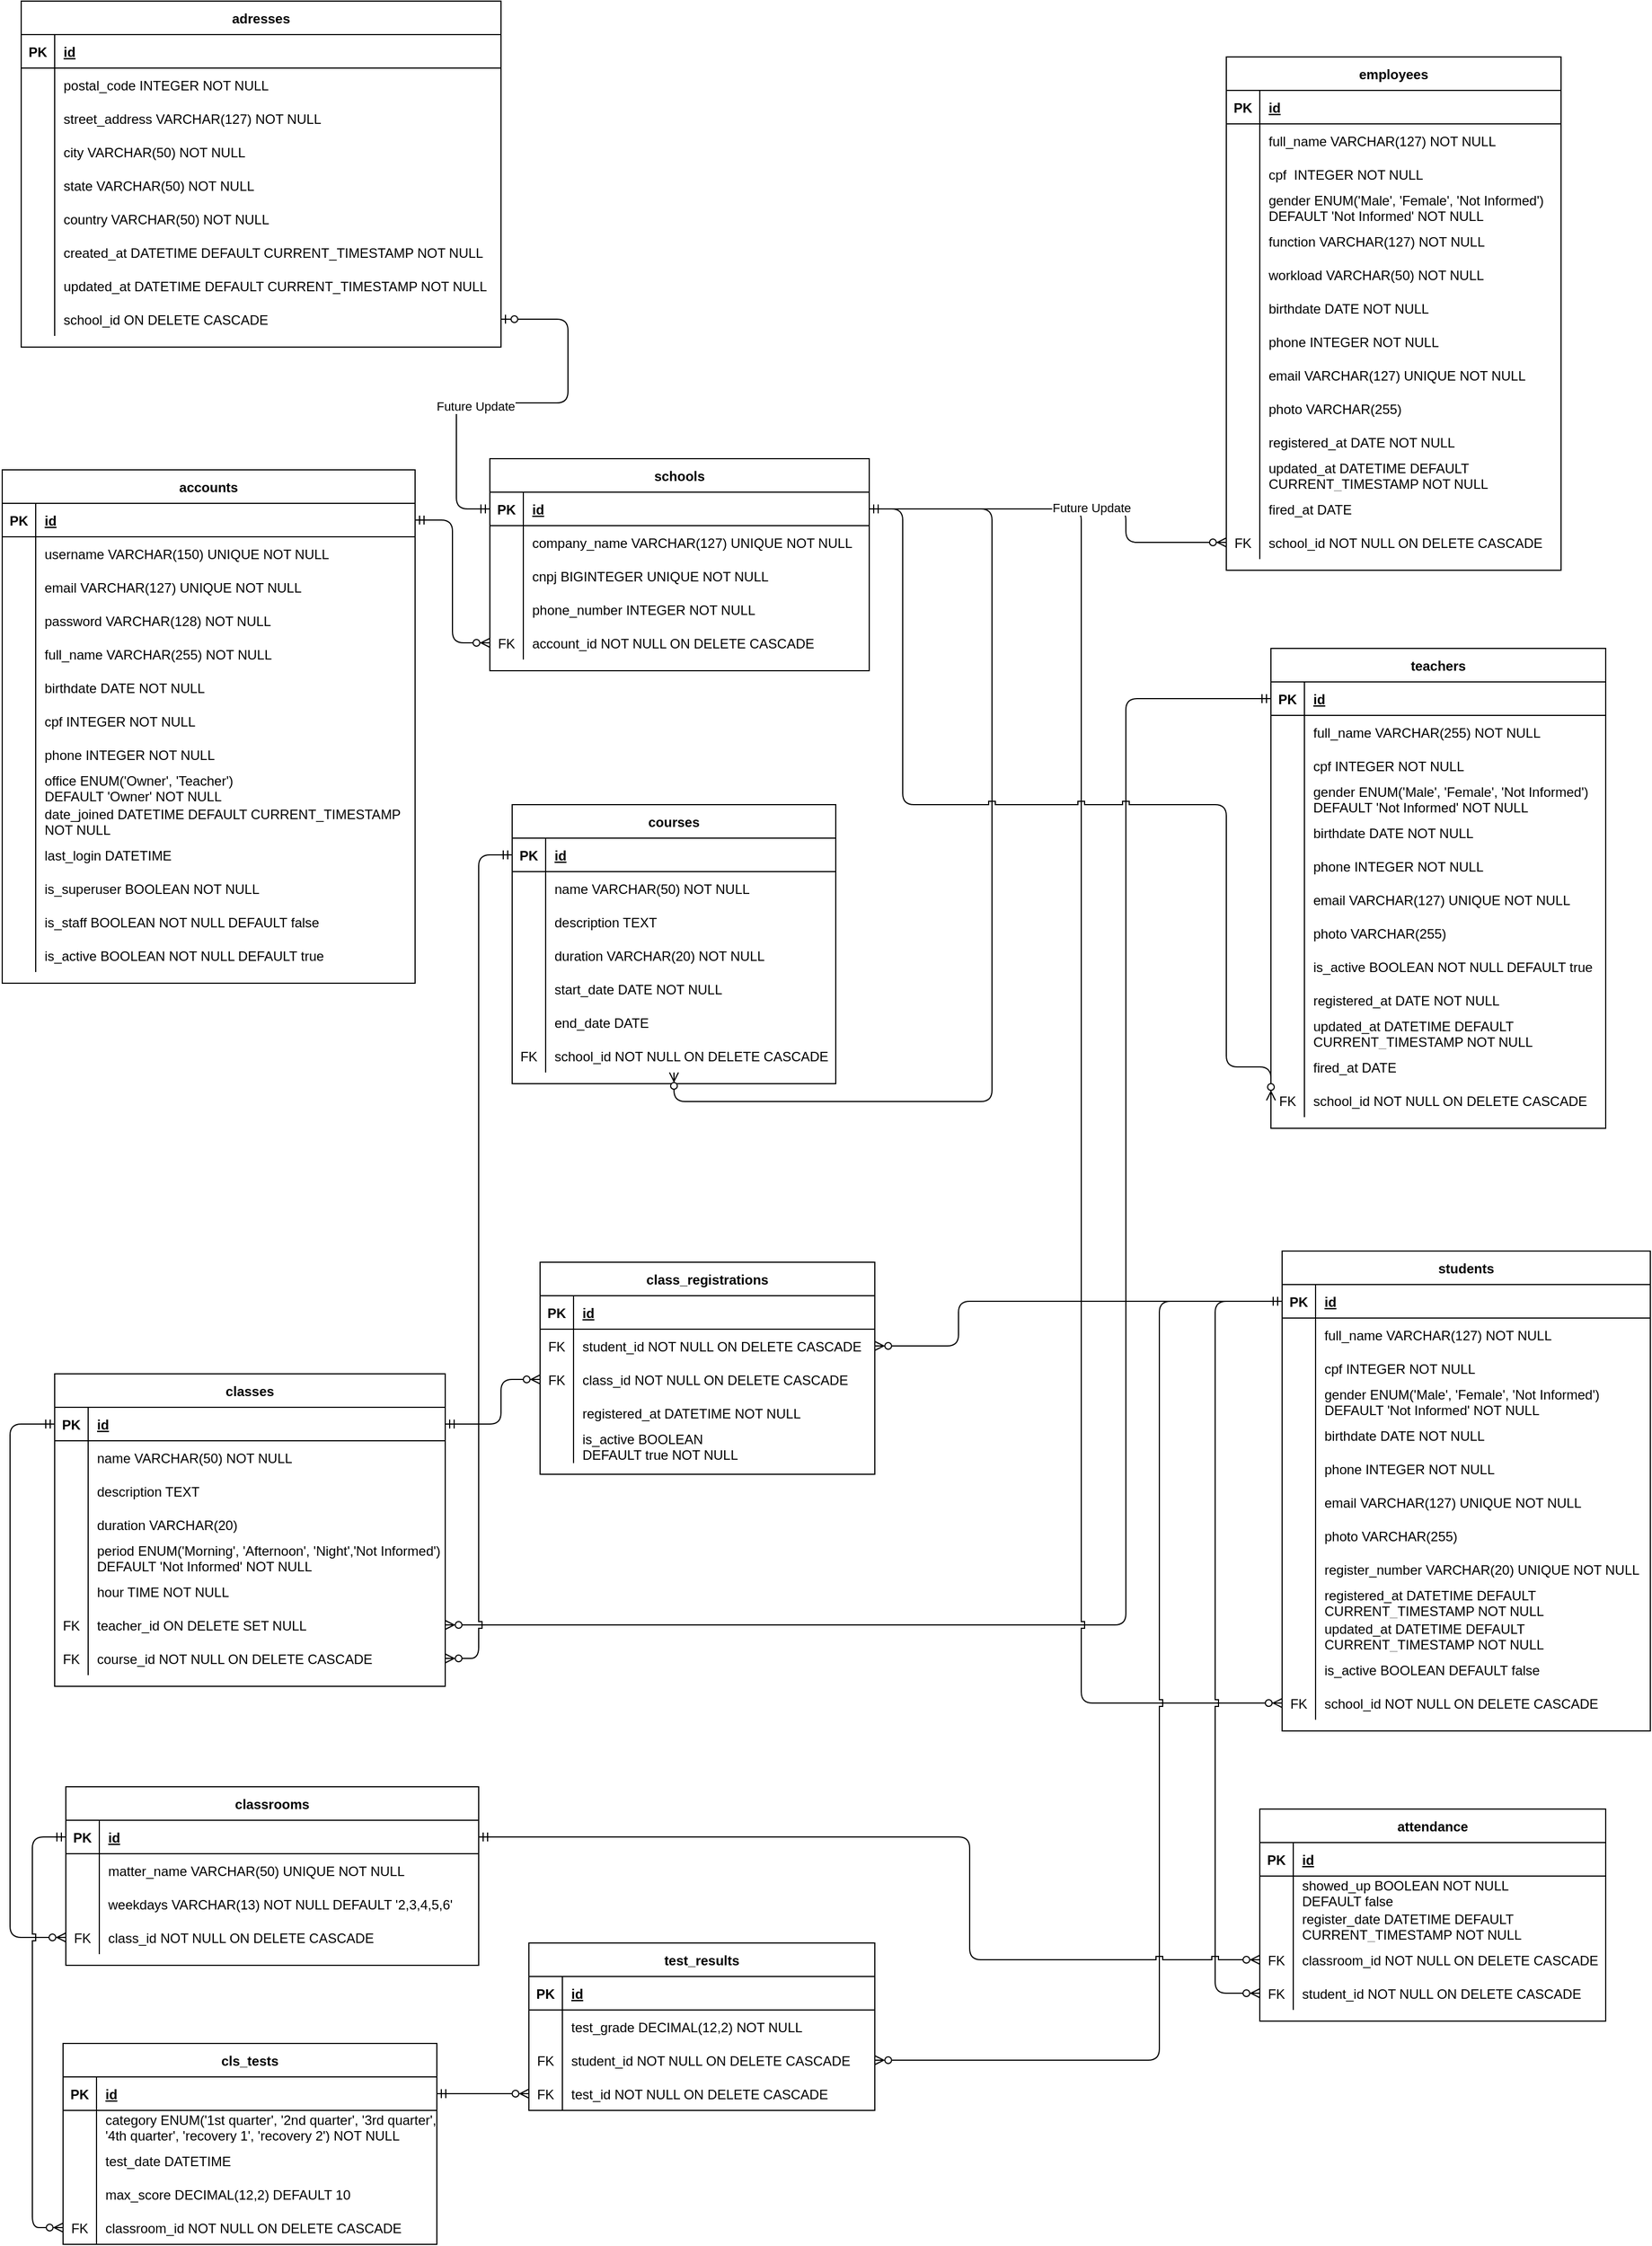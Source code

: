 <mxfile>
    <diagram id="R2lEEEUBdFMjLlhIrx00" name="Page-1">
        <mxGraphModel dx="1046" dy="1702" grid="1" gridSize="10" guides="1" tooltips="1" connect="1" arrows="1" fold="1" page="1" pageScale="1" pageWidth="850" pageHeight="1100" math="0" shadow="0" extFonts="Permanent Marker^https://fonts.googleapis.com/css?family=Permanent+Marker">
            <root>
                <mxCell id="0"/>
                <mxCell id="1" parent="0"/>
                <mxCell id="C-vyLk0tnHw3VtMMgP7b-2" value="schools" style="shape=table;startSize=30;container=1;collapsible=1;childLayout=tableLayout;fixedRows=1;rowLines=0;fontStyle=1;align=center;resizeLast=1;" parent="1" vertex="1">
                    <mxGeometry x="460" y="-670" width="340" height="190" as="geometry"/>
                </mxCell>
                <mxCell id="C-vyLk0tnHw3VtMMgP7b-3" value="" style="shape=partialRectangle;collapsible=0;dropTarget=0;pointerEvents=0;fillColor=none;points=[[0,0.5],[1,0.5]];portConstraint=eastwest;top=0;left=0;right=0;bottom=1;" parent="C-vyLk0tnHw3VtMMgP7b-2" vertex="1">
                    <mxGeometry y="30" width="340" height="30" as="geometry"/>
                </mxCell>
                <mxCell id="C-vyLk0tnHw3VtMMgP7b-4" value="PK" style="shape=partialRectangle;overflow=hidden;connectable=0;fillColor=none;top=0;left=0;bottom=0;right=0;fontStyle=1;" parent="C-vyLk0tnHw3VtMMgP7b-3" vertex="1">
                    <mxGeometry width="30" height="30" as="geometry">
                        <mxRectangle width="30" height="30" as="alternateBounds"/>
                    </mxGeometry>
                </mxCell>
                <mxCell id="C-vyLk0tnHw3VtMMgP7b-5" value="id" style="shape=partialRectangle;overflow=hidden;connectable=0;fillColor=none;top=0;left=0;bottom=0;right=0;align=left;spacingLeft=6;fontStyle=5;" parent="C-vyLk0tnHw3VtMMgP7b-3" vertex="1">
                    <mxGeometry x="30" width="310" height="30" as="geometry">
                        <mxRectangle width="310" height="30" as="alternateBounds"/>
                    </mxGeometry>
                </mxCell>
                <mxCell id="Hvg5RRKPwOD89xQhnRcI-37" style="shape=partialRectangle;collapsible=0;dropTarget=0;pointerEvents=0;fillColor=none;points=[[0,0.5],[1,0.5]];portConstraint=eastwest;top=0;left=0;right=0;bottom=0;" parent="C-vyLk0tnHw3VtMMgP7b-2" vertex="1">
                    <mxGeometry y="60" width="340" height="30" as="geometry"/>
                </mxCell>
                <mxCell id="Hvg5RRKPwOD89xQhnRcI-38" style="shape=partialRectangle;overflow=hidden;connectable=0;fillColor=none;top=0;left=0;bottom=0;right=0;" parent="Hvg5RRKPwOD89xQhnRcI-37" vertex="1">
                    <mxGeometry width="30" height="30" as="geometry">
                        <mxRectangle width="30" height="30" as="alternateBounds"/>
                    </mxGeometry>
                </mxCell>
                <mxCell id="Hvg5RRKPwOD89xQhnRcI-39" value="company_name VARCHAR(127) UNIQUE NOT NULL" style="shape=partialRectangle;overflow=hidden;connectable=0;fillColor=none;top=0;left=0;bottom=0;right=0;align=left;spacingLeft=6;" parent="Hvg5RRKPwOD89xQhnRcI-37" vertex="1">
                    <mxGeometry x="30" width="310" height="30" as="geometry">
                        <mxRectangle width="310" height="30" as="alternateBounds"/>
                    </mxGeometry>
                </mxCell>
                <mxCell id="Hvg5RRKPwOD89xQhnRcI-34" style="shape=partialRectangle;collapsible=0;dropTarget=0;pointerEvents=0;fillColor=none;points=[[0,0.5],[1,0.5]];portConstraint=eastwest;top=0;left=0;right=0;bottom=0;" parent="C-vyLk0tnHw3VtMMgP7b-2" vertex="1">
                    <mxGeometry y="90" width="340" height="30" as="geometry"/>
                </mxCell>
                <mxCell id="Hvg5RRKPwOD89xQhnRcI-35" style="shape=partialRectangle;overflow=hidden;connectable=0;fillColor=none;top=0;left=0;bottom=0;right=0;" parent="Hvg5RRKPwOD89xQhnRcI-34" vertex="1">
                    <mxGeometry width="30" height="30" as="geometry">
                        <mxRectangle width="30" height="30" as="alternateBounds"/>
                    </mxGeometry>
                </mxCell>
                <mxCell id="Hvg5RRKPwOD89xQhnRcI-36" value="cnpj BIGINTEGER UNIQUE NOT NULL" style="shape=partialRectangle;overflow=hidden;connectable=0;fillColor=none;top=0;left=0;bottom=0;right=0;align=left;spacingLeft=6;" parent="Hvg5RRKPwOD89xQhnRcI-34" vertex="1">
                    <mxGeometry x="30" width="310" height="30" as="geometry">
                        <mxRectangle width="310" height="30" as="alternateBounds"/>
                    </mxGeometry>
                </mxCell>
                <mxCell id="Hvg5RRKPwOD89xQhnRcI-135" style="shape=partialRectangle;collapsible=0;dropTarget=0;pointerEvents=0;fillColor=none;points=[[0,0.5],[1,0.5]];portConstraint=eastwest;top=0;left=0;right=0;bottom=0;" parent="C-vyLk0tnHw3VtMMgP7b-2" vertex="1">
                    <mxGeometry y="120" width="340" height="30" as="geometry"/>
                </mxCell>
                <mxCell id="Hvg5RRKPwOD89xQhnRcI-136" style="shape=partialRectangle;overflow=hidden;connectable=0;fillColor=none;top=0;left=0;bottom=0;right=0;" parent="Hvg5RRKPwOD89xQhnRcI-135" vertex="1">
                    <mxGeometry width="30" height="30" as="geometry">
                        <mxRectangle width="30" height="30" as="alternateBounds"/>
                    </mxGeometry>
                </mxCell>
                <mxCell id="Hvg5RRKPwOD89xQhnRcI-137" value="phone_number INTEGER NOT NULL" style="shape=partialRectangle;overflow=hidden;connectable=0;fillColor=none;top=0;left=0;bottom=0;right=0;align=left;spacingLeft=6;" parent="Hvg5RRKPwOD89xQhnRcI-135" vertex="1">
                    <mxGeometry x="30" width="310" height="30" as="geometry">
                        <mxRectangle width="310" height="30" as="alternateBounds"/>
                    </mxGeometry>
                </mxCell>
                <mxCell id="Hvg5RRKPwOD89xQhnRcI-103" style="shape=partialRectangle;collapsible=0;dropTarget=0;pointerEvents=0;fillColor=none;points=[[0,0.5],[1,0.5]];portConstraint=eastwest;top=0;left=0;right=0;bottom=0;" parent="C-vyLk0tnHw3VtMMgP7b-2" vertex="1">
                    <mxGeometry y="150" width="340" height="30" as="geometry"/>
                </mxCell>
                <mxCell id="Hvg5RRKPwOD89xQhnRcI-104" value="FK" style="shape=partialRectangle;overflow=hidden;connectable=0;fillColor=none;top=0;left=0;bottom=0;right=0;" parent="Hvg5RRKPwOD89xQhnRcI-103" vertex="1">
                    <mxGeometry width="30" height="30" as="geometry">
                        <mxRectangle width="30" height="30" as="alternateBounds"/>
                    </mxGeometry>
                </mxCell>
                <mxCell id="Hvg5RRKPwOD89xQhnRcI-105" value="account_id NOT NULL ON DELETE CASCADE" style="shape=partialRectangle;overflow=hidden;connectable=0;fillColor=none;top=0;left=0;bottom=0;right=0;align=left;spacingLeft=6;" parent="Hvg5RRKPwOD89xQhnRcI-103" vertex="1">
                    <mxGeometry x="30" width="310" height="30" as="geometry">
                        <mxRectangle width="310" height="30" as="alternateBounds"/>
                    </mxGeometry>
                </mxCell>
                <mxCell id="C-vyLk0tnHw3VtMMgP7b-13" value="adresses" style="shape=table;startSize=30;container=1;collapsible=1;childLayout=tableLayout;fixedRows=1;rowLines=0;fontStyle=1;align=center;resizeLast=1;" parent="1" vertex="1">
                    <mxGeometry x="40" y="-1080" width="430" height="310" as="geometry"/>
                </mxCell>
                <mxCell id="C-vyLk0tnHw3VtMMgP7b-14" value="" style="shape=partialRectangle;collapsible=0;dropTarget=0;pointerEvents=0;fillColor=none;points=[[0,0.5],[1,0.5]];portConstraint=eastwest;top=0;left=0;right=0;bottom=1;" parent="C-vyLk0tnHw3VtMMgP7b-13" vertex="1">
                    <mxGeometry y="30" width="430" height="30" as="geometry"/>
                </mxCell>
                <mxCell id="C-vyLk0tnHw3VtMMgP7b-15" value="PK" style="shape=partialRectangle;overflow=hidden;connectable=0;fillColor=none;top=0;left=0;bottom=0;right=0;fontStyle=1;" parent="C-vyLk0tnHw3VtMMgP7b-14" vertex="1">
                    <mxGeometry width="30" height="30" as="geometry">
                        <mxRectangle width="30" height="30" as="alternateBounds"/>
                    </mxGeometry>
                </mxCell>
                <mxCell id="C-vyLk0tnHw3VtMMgP7b-16" value="id" style="shape=partialRectangle;overflow=hidden;connectable=0;fillColor=none;top=0;left=0;bottom=0;right=0;align=left;spacingLeft=6;fontStyle=5;" parent="C-vyLk0tnHw3VtMMgP7b-14" vertex="1">
                    <mxGeometry x="30" width="400" height="30" as="geometry">
                        <mxRectangle width="400" height="30" as="alternateBounds"/>
                    </mxGeometry>
                </mxCell>
                <mxCell id="C-vyLk0tnHw3VtMMgP7b-17" value="" style="shape=partialRectangle;collapsible=0;dropTarget=0;pointerEvents=0;fillColor=none;points=[[0,0.5],[1,0.5]];portConstraint=eastwest;top=0;left=0;right=0;bottom=0;" parent="C-vyLk0tnHw3VtMMgP7b-13" vertex="1">
                    <mxGeometry y="60" width="430" height="30" as="geometry"/>
                </mxCell>
                <mxCell id="C-vyLk0tnHw3VtMMgP7b-18" value="" style="shape=partialRectangle;overflow=hidden;connectable=0;fillColor=none;top=0;left=0;bottom=0;right=0;" parent="C-vyLk0tnHw3VtMMgP7b-17" vertex="1">
                    <mxGeometry width="30" height="30" as="geometry">
                        <mxRectangle width="30" height="30" as="alternateBounds"/>
                    </mxGeometry>
                </mxCell>
                <mxCell id="C-vyLk0tnHw3VtMMgP7b-19" value="postal_code INTEGER NOT NULL" style="shape=partialRectangle;overflow=hidden;connectable=0;fillColor=none;top=0;left=0;bottom=0;right=0;align=left;spacingLeft=6;" parent="C-vyLk0tnHw3VtMMgP7b-17" vertex="1">
                    <mxGeometry x="30" width="400" height="30" as="geometry">
                        <mxRectangle width="400" height="30" as="alternateBounds"/>
                    </mxGeometry>
                </mxCell>
                <mxCell id="C-vyLk0tnHw3VtMMgP7b-20" value="" style="shape=partialRectangle;collapsible=0;dropTarget=0;pointerEvents=0;fillColor=none;points=[[0,0.5],[1,0.5]];portConstraint=eastwest;top=0;left=0;right=0;bottom=0;" parent="C-vyLk0tnHw3VtMMgP7b-13" vertex="1">
                    <mxGeometry y="90" width="430" height="30" as="geometry"/>
                </mxCell>
                <mxCell id="C-vyLk0tnHw3VtMMgP7b-21" value="" style="shape=partialRectangle;overflow=hidden;connectable=0;fillColor=none;top=0;left=0;bottom=0;right=0;" parent="C-vyLk0tnHw3VtMMgP7b-20" vertex="1">
                    <mxGeometry width="30" height="30" as="geometry">
                        <mxRectangle width="30" height="30" as="alternateBounds"/>
                    </mxGeometry>
                </mxCell>
                <mxCell id="C-vyLk0tnHw3VtMMgP7b-22" value="street_address VARCHAR(127) NOT NULL" style="shape=partialRectangle;overflow=hidden;connectable=0;fillColor=none;top=0;left=0;bottom=0;right=0;align=left;spacingLeft=6;" parent="C-vyLk0tnHw3VtMMgP7b-20" vertex="1">
                    <mxGeometry x="30" width="400" height="30" as="geometry">
                        <mxRectangle width="400" height="30" as="alternateBounds"/>
                    </mxGeometry>
                </mxCell>
                <mxCell id="Hvg5RRKPwOD89xQhnRcI-402" style="shape=partialRectangle;collapsible=0;dropTarget=0;pointerEvents=0;fillColor=none;points=[[0,0.5],[1,0.5]];portConstraint=eastwest;top=0;left=0;right=0;bottom=0;" parent="C-vyLk0tnHw3VtMMgP7b-13" vertex="1">
                    <mxGeometry y="120" width="430" height="30" as="geometry"/>
                </mxCell>
                <mxCell id="Hvg5RRKPwOD89xQhnRcI-403" style="shape=partialRectangle;overflow=hidden;connectable=0;fillColor=none;top=0;left=0;bottom=0;right=0;" parent="Hvg5RRKPwOD89xQhnRcI-402" vertex="1">
                    <mxGeometry width="30" height="30" as="geometry">
                        <mxRectangle width="30" height="30" as="alternateBounds"/>
                    </mxGeometry>
                </mxCell>
                <mxCell id="Hvg5RRKPwOD89xQhnRcI-404" value="city VARCHAR(50) NOT NULL" style="shape=partialRectangle;overflow=hidden;connectable=0;fillColor=none;top=0;left=0;bottom=0;right=0;align=left;spacingLeft=6;" parent="Hvg5RRKPwOD89xQhnRcI-402" vertex="1">
                    <mxGeometry x="30" width="400" height="30" as="geometry">
                        <mxRectangle width="400" height="30" as="alternateBounds"/>
                    </mxGeometry>
                </mxCell>
                <mxCell id="Hvg5RRKPwOD89xQhnRcI-414" style="shape=partialRectangle;collapsible=0;dropTarget=0;pointerEvents=0;fillColor=none;points=[[0,0.5],[1,0.5]];portConstraint=eastwest;top=0;left=0;right=0;bottom=0;" parent="C-vyLk0tnHw3VtMMgP7b-13" vertex="1">
                    <mxGeometry y="150" width="430" height="30" as="geometry"/>
                </mxCell>
                <mxCell id="Hvg5RRKPwOD89xQhnRcI-415" style="shape=partialRectangle;overflow=hidden;connectable=0;fillColor=none;top=0;left=0;bottom=0;right=0;" parent="Hvg5RRKPwOD89xQhnRcI-414" vertex="1">
                    <mxGeometry width="30" height="30" as="geometry">
                        <mxRectangle width="30" height="30" as="alternateBounds"/>
                    </mxGeometry>
                </mxCell>
                <mxCell id="Hvg5RRKPwOD89xQhnRcI-416" value="state VARCHAR(50) NOT NULL" style="shape=partialRectangle;overflow=hidden;connectable=0;fillColor=none;top=0;left=0;bottom=0;right=0;align=left;spacingLeft=6;" parent="Hvg5RRKPwOD89xQhnRcI-414" vertex="1">
                    <mxGeometry x="30" width="400" height="30" as="geometry">
                        <mxRectangle width="400" height="30" as="alternateBounds"/>
                    </mxGeometry>
                </mxCell>
                <mxCell id="Hvg5RRKPwOD89xQhnRcI-411" style="shape=partialRectangle;collapsible=0;dropTarget=0;pointerEvents=0;fillColor=none;points=[[0,0.5],[1,0.5]];portConstraint=eastwest;top=0;left=0;right=0;bottom=0;" parent="C-vyLk0tnHw3VtMMgP7b-13" vertex="1">
                    <mxGeometry y="180" width="430" height="30" as="geometry"/>
                </mxCell>
                <mxCell id="Hvg5RRKPwOD89xQhnRcI-412" style="shape=partialRectangle;overflow=hidden;connectable=0;fillColor=none;top=0;left=0;bottom=0;right=0;" parent="Hvg5RRKPwOD89xQhnRcI-411" vertex="1">
                    <mxGeometry width="30" height="30" as="geometry">
                        <mxRectangle width="30" height="30" as="alternateBounds"/>
                    </mxGeometry>
                </mxCell>
                <mxCell id="Hvg5RRKPwOD89xQhnRcI-413" value="country VARCHAR(50) NOT NULL" style="shape=partialRectangle;overflow=hidden;connectable=0;fillColor=none;top=0;left=0;bottom=0;right=0;align=left;spacingLeft=6;" parent="Hvg5RRKPwOD89xQhnRcI-411" vertex="1">
                    <mxGeometry x="30" width="400" height="30" as="geometry">
                        <mxRectangle width="400" height="30" as="alternateBounds"/>
                    </mxGeometry>
                </mxCell>
                <mxCell id="Hvg5RRKPwOD89xQhnRcI-408" style="shape=partialRectangle;collapsible=0;dropTarget=0;pointerEvents=0;fillColor=none;points=[[0,0.5],[1,0.5]];portConstraint=eastwest;top=0;left=0;right=0;bottom=0;" parent="C-vyLk0tnHw3VtMMgP7b-13" vertex="1">
                    <mxGeometry y="210" width="430" height="30" as="geometry"/>
                </mxCell>
                <mxCell id="Hvg5RRKPwOD89xQhnRcI-409" style="shape=partialRectangle;overflow=hidden;connectable=0;fillColor=none;top=0;left=0;bottom=0;right=0;" parent="Hvg5RRKPwOD89xQhnRcI-408" vertex="1">
                    <mxGeometry width="30" height="30" as="geometry">
                        <mxRectangle width="30" height="30" as="alternateBounds"/>
                    </mxGeometry>
                </mxCell>
                <mxCell id="Hvg5RRKPwOD89xQhnRcI-410" value="created_at DATETIME DEFAULT CURRENT_TIMESTAMP NOT NULL" style="shape=partialRectangle;overflow=hidden;connectable=0;fillColor=none;top=0;left=0;bottom=0;right=0;align=left;spacingLeft=6;" parent="Hvg5RRKPwOD89xQhnRcI-408" vertex="1">
                    <mxGeometry x="30" width="400" height="30" as="geometry">
                        <mxRectangle width="400" height="30" as="alternateBounds"/>
                    </mxGeometry>
                </mxCell>
                <mxCell id="Hvg5RRKPwOD89xQhnRcI-405" style="shape=partialRectangle;collapsible=0;dropTarget=0;pointerEvents=0;fillColor=none;points=[[0,0.5],[1,0.5]];portConstraint=eastwest;top=0;left=0;right=0;bottom=0;" parent="C-vyLk0tnHw3VtMMgP7b-13" vertex="1">
                    <mxGeometry y="240" width="430" height="30" as="geometry"/>
                </mxCell>
                <mxCell id="Hvg5RRKPwOD89xQhnRcI-406" style="shape=partialRectangle;overflow=hidden;connectable=0;fillColor=none;top=0;left=0;bottom=0;right=0;" parent="Hvg5RRKPwOD89xQhnRcI-405" vertex="1">
                    <mxGeometry width="30" height="30" as="geometry">
                        <mxRectangle width="30" height="30" as="alternateBounds"/>
                    </mxGeometry>
                </mxCell>
                <mxCell id="Hvg5RRKPwOD89xQhnRcI-407" value="updated_at DATETIME DEFAULT CURRENT_TIMESTAMP NOT NULL" style="shape=partialRectangle;overflow=hidden;connectable=0;fillColor=none;top=0;left=0;bottom=0;right=0;align=left;spacingLeft=6;" parent="Hvg5RRKPwOD89xQhnRcI-405" vertex="1">
                    <mxGeometry x="30" width="400" height="30" as="geometry">
                        <mxRectangle width="400" height="30" as="alternateBounds"/>
                    </mxGeometry>
                </mxCell>
                <mxCell id="QQ_chmxF2QLCf_4wuJkC-44" style="shape=partialRectangle;collapsible=0;dropTarget=0;pointerEvents=0;fillColor=none;points=[[0,0.5],[1,0.5]];portConstraint=eastwest;top=0;left=0;right=0;bottom=0;" parent="C-vyLk0tnHw3VtMMgP7b-13" vertex="1">
                    <mxGeometry y="270" width="430" height="30" as="geometry"/>
                </mxCell>
                <mxCell id="QQ_chmxF2QLCf_4wuJkC-45" style="shape=partialRectangle;overflow=hidden;connectable=0;fillColor=none;top=0;left=0;bottom=0;right=0;" parent="QQ_chmxF2QLCf_4wuJkC-44" vertex="1">
                    <mxGeometry width="30" height="30" as="geometry">
                        <mxRectangle width="30" height="30" as="alternateBounds"/>
                    </mxGeometry>
                </mxCell>
                <mxCell id="QQ_chmxF2QLCf_4wuJkC-46" value="school_id ON DELETE CASCADE" style="shape=partialRectangle;overflow=hidden;connectable=0;fillColor=none;top=0;left=0;bottom=0;right=0;align=left;spacingLeft=6;" parent="QQ_chmxF2QLCf_4wuJkC-44" vertex="1">
                    <mxGeometry x="30" width="400" height="30" as="geometry">
                        <mxRectangle width="400" height="30" as="alternateBounds"/>
                    </mxGeometry>
                </mxCell>
                <mxCell id="C-vyLk0tnHw3VtMMgP7b-23" value="accounts" style="shape=table;startSize=30;container=1;collapsible=1;childLayout=tableLayout;fixedRows=1;rowLines=0;fontStyle=1;align=center;resizeLast=1;" parent="1" vertex="1">
                    <mxGeometry x="23" y="-660" width="370" height="460" as="geometry"/>
                </mxCell>
                <mxCell id="C-vyLk0tnHw3VtMMgP7b-24" value="" style="shape=partialRectangle;collapsible=0;dropTarget=0;pointerEvents=0;fillColor=none;points=[[0,0.5],[1,0.5]];portConstraint=eastwest;top=0;left=0;right=0;bottom=1;" parent="C-vyLk0tnHw3VtMMgP7b-23" vertex="1">
                    <mxGeometry y="30" width="370" height="30" as="geometry"/>
                </mxCell>
                <mxCell id="C-vyLk0tnHw3VtMMgP7b-25" value="PK" style="shape=partialRectangle;overflow=hidden;connectable=0;fillColor=none;top=0;left=0;bottom=0;right=0;fontStyle=1;" parent="C-vyLk0tnHw3VtMMgP7b-24" vertex="1">
                    <mxGeometry width="30" height="30" as="geometry">
                        <mxRectangle width="30" height="30" as="alternateBounds"/>
                    </mxGeometry>
                </mxCell>
                <mxCell id="C-vyLk0tnHw3VtMMgP7b-26" value="id" style="shape=partialRectangle;overflow=hidden;connectable=0;fillColor=none;top=0;left=0;bottom=0;right=0;align=left;spacingLeft=6;fontStyle=5;" parent="C-vyLk0tnHw3VtMMgP7b-24" vertex="1">
                    <mxGeometry x="30" width="340" height="30" as="geometry">
                        <mxRectangle width="340" height="30" as="alternateBounds"/>
                    </mxGeometry>
                </mxCell>
                <mxCell id="C-vyLk0tnHw3VtMMgP7b-27" value="" style="shape=partialRectangle;collapsible=0;dropTarget=0;pointerEvents=0;fillColor=none;points=[[0,0.5],[1,0.5]];portConstraint=eastwest;top=0;left=0;right=0;bottom=0;" parent="C-vyLk0tnHw3VtMMgP7b-23" vertex="1">
                    <mxGeometry y="60" width="370" height="30" as="geometry"/>
                </mxCell>
                <mxCell id="C-vyLk0tnHw3VtMMgP7b-28" value="" style="shape=partialRectangle;overflow=hidden;connectable=0;fillColor=none;top=0;left=0;bottom=0;right=0;" parent="C-vyLk0tnHw3VtMMgP7b-27" vertex="1">
                    <mxGeometry width="30" height="30" as="geometry">
                        <mxRectangle width="30" height="30" as="alternateBounds"/>
                    </mxGeometry>
                </mxCell>
                <mxCell id="C-vyLk0tnHw3VtMMgP7b-29" value="username VARCHAR(150) UNIQUE NOT NULL" style="shape=partialRectangle;overflow=hidden;connectable=0;fillColor=none;top=0;left=0;bottom=0;right=0;align=left;spacingLeft=6;" parent="C-vyLk0tnHw3VtMMgP7b-27" vertex="1">
                    <mxGeometry x="30" width="340" height="30" as="geometry">
                        <mxRectangle width="340" height="30" as="alternateBounds"/>
                    </mxGeometry>
                </mxCell>
                <mxCell id="Hvg5RRKPwOD89xQhnRcI-1" style="shape=partialRectangle;collapsible=0;dropTarget=0;pointerEvents=0;fillColor=none;points=[[0,0.5],[1,0.5]];portConstraint=eastwest;top=0;left=0;right=0;bottom=0;" parent="C-vyLk0tnHw3VtMMgP7b-23" vertex="1">
                    <mxGeometry y="90" width="370" height="30" as="geometry"/>
                </mxCell>
                <mxCell id="Hvg5RRKPwOD89xQhnRcI-2" style="shape=partialRectangle;overflow=hidden;connectable=0;fillColor=none;top=0;left=0;bottom=0;right=0;" parent="Hvg5RRKPwOD89xQhnRcI-1" vertex="1">
                    <mxGeometry width="30" height="30" as="geometry">
                        <mxRectangle width="30" height="30" as="alternateBounds"/>
                    </mxGeometry>
                </mxCell>
                <mxCell id="Hvg5RRKPwOD89xQhnRcI-3" value="email VARCHAR(127) UNIQUE NOT NULL" style="shape=partialRectangle;overflow=hidden;connectable=0;fillColor=none;top=0;left=0;bottom=0;right=0;align=left;spacingLeft=6;" parent="Hvg5RRKPwOD89xQhnRcI-1" vertex="1">
                    <mxGeometry x="30" width="340" height="30" as="geometry">
                        <mxRectangle width="340" height="30" as="alternateBounds"/>
                    </mxGeometry>
                </mxCell>
                <mxCell id="Hvg5RRKPwOD89xQhnRcI-46" style="shape=partialRectangle;collapsible=0;dropTarget=0;pointerEvents=0;fillColor=none;points=[[0,0.5],[1,0.5]];portConstraint=eastwest;top=0;left=0;right=0;bottom=0;" parent="C-vyLk0tnHw3VtMMgP7b-23" vertex="1">
                    <mxGeometry y="120" width="370" height="30" as="geometry"/>
                </mxCell>
                <mxCell id="Hvg5RRKPwOD89xQhnRcI-47" style="shape=partialRectangle;overflow=hidden;connectable=0;fillColor=none;top=0;left=0;bottom=0;right=0;" parent="Hvg5RRKPwOD89xQhnRcI-46" vertex="1">
                    <mxGeometry width="30" height="30" as="geometry">
                        <mxRectangle width="30" height="30" as="alternateBounds"/>
                    </mxGeometry>
                </mxCell>
                <mxCell id="Hvg5RRKPwOD89xQhnRcI-48" value="password VARCHAR(128) NOT NULL" style="shape=partialRectangle;overflow=hidden;connectable=0;fillColor=none;top=0;left=0;bottom=0;right=0;align=left;spacingLeft=6;" parent="Hvg5RRKPwOD89xQhnRcI-46" vertex="1">
                    <mxGeometry x="30" width="340" height="30" as="geometry">
                        <mxRectangle width="340" height="30" as="alternateBounds"/>
                    </mxGeometry>
                </mxCell>
                <mxCell id="Hvg5RRKPwOD89xQhnRcI-43" style="shape=partialRectangle;collapsible=0;dropTarget=0;pointerEvents=0;fillColor=none;points=[[0,0.5],[1,0.5]];portConstraint=eastwest;top=0;left=0;right=0;bottom=0;" parent="C-vyLk0tnHw3VtMMgP7b-23" vertex="1">
                    <mxGeometry y="150" width="370" height="30" as="geometry"/>
                </mxCell>
                <mxCell id="Hvg5RRKPwOD89xQhnRcI-44" style="shape=partialRectangle;overflow=hidden;connectable=0;fillColor=none;top=0;left=0;bottom=0;right=0;" parent="Hvg5RRKPwOD89xQhnRcI-43" vertex="1">
                    <mxGeometry width="30" height="30" as="geometry">
                        <mxRectangle width="30" height="30" as="alternateBounds"/>
                    </mxGeometry>
                </mxCell>
                <mxCell id="Hvg5RRKPwOD89xQhnRcI-45" value="full_name VARCHAR(255) NOT NULL" style="shape=partialRectangle;overflow=hidden;connectable=0;fillColor=none;top=0;left=0;bottom=0;right=0;align=left;spacingLeft=6;" parent="Hvg5RRKPwOD89xQhnRcI-43" vertex="1">
                    <mxGeometry x="30" width="340" height="30" as="geometry">
                        <mxRectangle width="340" height="30" as="alternateBounds"/>
                    </mxGeometry>
                </mxCell>
                <mxCell id="Hvg5RRKPwOD89xQhnRcI-52" style="shape=partialRectangle;collapsible=0;dropTarget=0;pointerEvents=0;fillColor=none;points=[[0,0.5],[1,0.5]];portConstraint=eastwest;top=0;left=0;right=0;bottom=0;" parent="C-vyLk0tnHw3VtMMgP7b-23" vertex="1">
                    <mxGeometry y="180" width="370" height="30" as="geometry"/>
                </mxCell>
                <mxCell id="Hvg5RRKPwOD89xQhnRcI-53" style="shape=partialRectangle;overflow=hidden;connectable=0;fillColor=none;top=0;left=0;bottom=0;right=0;" parent="Hvg5RRKPwOD89xQhnRcI-52" vertex="1">
                    <mxGeometry width="30" height="30" as="geometry">
                        <mxRectangle width="30" height="30" as="alternateBounds"/>
                    </mxGeometry>
                </mxCell>
                <mxCell id="Hvg5RRKPwOD89xQhnRcI-54" value="birthdate DATE NOT NULL" style="shape=partialRectangle;overflow=hidden;connectable=0;fillColor=none;top=0;left=0;bottom=0;right=0;align=left;spacingLeft=6;" parent="Hvg5RRKPwOD89xQhnRcI-52" vertex="1">
                    <mxGeometry x="30" width="340" height="30" as="geometry">
                        <mxRectangle width="340" height="30" as="alternateBounds"/>
                    </mxGeometry>
                </mxCell>
                <mxCell id="Hvg5RRKPwOD89xQhnRcI-49" style="shape=partialRectangle;collapsible=0;dropTarget=0;pointerEvents=0;fillColor=none;points=[[0,0.5],[1,0.5]];portConstraint=eastwest;top=0;left=0;right=0;bottom=0;" parent="C-vyLk0tnHw3VtMMgP7b-23" vertex="1">
                    <mxGeometry y="210" width="370" height="30" as="geometry"/>
                </mxCell>
                <mxCell id="Hvg5RRKPwOD89xQhnRcI-50" style="shape=partialRectangle;overflow=hidden;connectable=0;fillColor=none;top=0;left=0;bottom=0;right=0;" parent="Hvg5RRKPwOD89xQhnRcI-49" vertex="1">
                    <mxGeometry width="30" height="30" as="geometry">
                        <mxRectangle width="30" height="30" as="alternateBounds"/>
                    </mxGeometry>
                </mxCell>
                <mxCell id="Hvg5RRKPwOD89xQhnRcI-51" value="cpf INTEGER NOT NULL" style="shape=partialRectangle;overflow=hidden;connectable=0;fillColor=none;top=0;left=0;bottom=0;right=0;align=left;spacingLeft=6;" parent="Hvg5RRKPwOD89xQhnRcI-49" vertex="1">
                    <mxGeometry x="30" width="340" height="30" as="geometry">
                        <mxRectangle width="340" height="30" as="alternateBounds"/>
                    </mxGeometry>
                </mxCell>
                <mxCell id="Hvg5RRKPwOD89xQhnRcI-132" style="shape=partialRectangle;collapsible=0;dropTarget=0;pointerEvents=0;fillColor=none;points=[[0,0.5],[1,0.5]];portConstraint=eastwest;top=0;left=0;right=0;bottom=0;" parent="C-vyLk0tnHw3VtMMgP7b-23" vertex="1">
                    <mxGeometry y="240" width="370" height="30" as="geometry"/>
                </mxCell>
                <mxCell id="Hvg5RRKPwOD89xQhnRcI-133" style="shape=partialRectangle;overflow=hidden;connectable=0;fillColor=none;top=0;left=0;bottom=0;right=0;" parent="Hvg5RRKPwOD89xQhnRcI-132" vertex="1">
                    <mxGeometry width="30" height="30" as="geometry">
                        <mxRectangle width="30" height="30" as="alternateBounds"/>
                    </mxGeometry>
                </mxCell>
                <mxCell id="Hvg5RRKPwOD89xQhnRcI-134" value="phone INTEGER NOT NULL" style="shape=partialRectangle;overflow=hidden;connectable=0;fillColor=none;top=0;left=0;bottom=0;right=0;align=left;spacingLeft=6;" parent="Hvg5RRKPwOD89xQhnRcI-132" vertex="1">
                    <mxGeometry x="30" width="340" height="30" as="geometry">
                        <mxRectangle width="340" height="30" as="alternateBounds"/>
                    </mxGeometry>
                </mxCell>
                <mxCell id="Hvg5RRKPwOD89xQhnRcI-31" style="shape=partialRectangle;collapsible=0;dropTarget=0;pointerEvents=0;fillColor=none;points=[[0,0.5],[1,0.5]];portConstraint=eastwest;top=0;left=0;right=0;bottom=0;" parent="C-vyLk0tnHw3VtMMgP7b-23" vertex="1">
                    <mxGeometry y="270" width="370" height="30" as="geometry"/>
                </mxCell>
                <mxCell id="Hvg5RRKPwOD89xQhnRcI-32" style="shape=partialRectangle;overflow=hidden;connectable=0;fillColor=none;top=0;left=0;bottom=0;right=0;" parent="Hvg5RRKPwOD89xQhnRcI-31" vertex="1">
                    <mxGeometry width="30" height="30" as="geometry">
                        <mxRectangle width="30" height="30" as="alternateBounds"/>
                    </mxGeometry>
                </mxCell>
                <mxCell id="Hvg5RRKPwOD89xQhnRcI-33" value="office ENUM('Owner', 'Teacher') &#10;DEFAULT 'Owner' NOT NULL" style="shape=partialRectangle;overflow=hidden;connectable=0;fillColor=none;top=0;left=0;bottom=0;right=0;align=left;spacingLeft=6;" parent="Hvg5RRKPwOD89xQhnRcI-31" vertex="1">
                    <mxGeometry x="30" width="340" height="30" as="geometry">
                        <mxRectangle width="340" height="30" as="alternateBounds"/>
                    </mxGeometry>
                </mxCell>
                <mxCell id="Hvg5RRKPwOD89xQhnRcI-25" style="shape=partialRectangle;collapsible=0;dropTarget=0;pointerEvents=0;fillColor=none;points=[[0,0.5],[1,0.5]];portConstraint=eastwest;top=0;left=0;right=0;bottom=0;" parent="C-vyLk0tnHw3VtMMgP7b-23" vertex="1">
                    <mxGeometry y="300" width="370" height="30" as="geometry"/>
                </mxCell>
                <mxCell id="Hvg5RRKPwOD89xQhnRcI-26" style="shape=partialRectangle;overflow=hidden;connectable=0;fillColor=none;top=0;left=0;bottom=0;right=0;" parent="Hvg5RRKPwOD89xQhnRcI-25" vertex="1">
                    <mxGeometry width="30" height="30" as="geometry">
                        <mxRectangle width="30" height="30" as="alternateBounds"/>
                    </mxGeometry>
                </mxCell>
                <mxCell id="Hvg5RRKPwOD89xQhnRcI-27" value="date_joined DATETIME DEFAULT CURRENT_TIMESTAMP &#10;NOT NULL" style="shape=partialRectangle;overflow=hidden;connectable=0;fillColor=none;top=0;left=0;bottom=0;right=0;align=left;spacingLeft=6;" parent="Hvg5RRKPwOD89xQhnRcI-25" vertex="1">
                    <mxGeometry x="30" width="340" height="30" as="geometry">
                        <mxRectangle width="340" height="30" as="alternateBounds"/>
                    </mxGeometry>
                </mxCell>
                <mxCell id="Hvg5RRKPwOD89xQhnRcI-22" style="shape=partialRectangle;collapsible=0;dropTarget=0;pointerEvents=0;fillColor=none;points=[[0,0.5],[1,0.5]];portConstraint=eastwest;top=0;left=0;right=0;bottom=0;" parent="C-vyLk0tnHw3VtMMgP7b-23" vertex="1">
                    <mxGeometry y="330" width="370" height="30" as="geometry"/>
                </mxCell>
                <mxCell id="Hvg5RRKPwOD89xQhnRcI-23" style="shape=partialRectangle;overflow=hidden;connectable=0;fillColor=none;top=0;left=0;bottom=0;right=0;" parent="Hvg5RRKPwOD89xQhnRcI-22" vertex="1">
                    <mxGeometry width="30" height="30" as="geometry">
                        <mxRectangle width="30" height="30" as="alternateBounds"/>
                    </mxGeometry>
                </mxCell>
                <mxCell id="Hvg5RRKPwOD89xQhnRcI-24" value="last_login DATETIME" style="shape=partialRectangle;overflow=hidden;connectable=0;fillColor=none;top=0;left=0;bottom=0;right=0;align=left;spacingLeft=6;" parent="Hvg5RRKPwOD89xQhnRcI-22" vertex="1">
                    <mxGeometry x="30" width="340" height="30" as="geometry">
                        <mxRectangle width="340" height="30" as="alternateBounds"/>
                    </mxGeometry>
                </mxCell>
                <mxCell id="Hvg5RRKPwOD89xQhnRcI-19" style="shape=partialRectangle;collapsible=0;dropTarget=0;pointerEvents=0;fillColor=none;points=[[0,0.5],[1,0.5]];portConstraint=eastwest;top=0;left=0;right=0;bottom=0;" parent="C-vyLk0tnHw3VtMMgP7b-23" vertex="1">
                    <mxGeometry y="360" width="370" height="30" as="geometry"/>
                </mxCell>
                <mxCell id="Hvg5RRKPwOD89xQhnRcI-20" style="shape=partialRectangle;overflow=hidden;connectable=0;fillColor=none;top=0;left=0;bottom=0;right=0;" parent="Hvg5RRKPwOD89xQhnRcI-19" vertex="1">
                    <mxGeometry width="30" height="30" as="geometry">
                        <mxRectangle width="30" height="30" as="alternateBounds"/>
                    </mxGeometry>
                </mxCell>
                <mxCell id="Hvg5RRKPwOD89xQhnRcI-21" value="is_superuser BOOLEAN NOT NULL" style="shape=partialRectangle;overflow=hidden;connectable=0;fillColor=none;top=0;left=0;bottom=0;right=0;align=left;spacingLeft=6;" parent="Hvg5RRKPwOD89xQhnRcI-19" vertex="1">
                    <mxGeometry x="30" width="340" height="30" as="geometry">
                        <mxRectangle width="340" height="30" as="alternateBounds"/>
                    </mxGeometry>
                </mxCell>
                <mxCell id="Hvg5RRKPwOD89xQhnRcI-16" style="shape=partialRectangle;collapsible=0;dropTarget=0;pointerEvents=0;fillColor=none;points=[[0,0.5],[1,0.5]];portConstraint=eastwest;top=0;left=0;right=0;bottom=0;" parent="C-vyLk0tnHw3VtMMgP7b-23" vertex="1">
                    <mxGeometry y="390" width="370" height="30" as="geometry"/>
                </mxCell>
                <mxCell id="Hvg5RRKPwOD89xQhnRcI-17" style="shape=partialRectangle;overflow=hidden;connectable=0;fillColor=none;top=0;left=0;bottom=0;right=0;" parent="Hvg5RRKPwOD89xQhnRcI-16" vertex="1">
                    <mxGeometry width="30" height="30" as="geometry">
                        <mxRectangle width="30" height="30" as="alternateBounds"/>
                    </mxGeometry>
                </mxCell>
                <mxCell id="Hvg5RRKPwOD89xQhnRcI-18" value="is_staff BOOLEAN NOT NULL DEFAULT false" style="shape=partialRectangle;overflow=hidden;connectable=0;fillColor=none;top=0;left=0;bottom=0;right=0;align=left;spacingLeft=6;" parent="Hvg5RRKPwOD89xQhnRcI-16" vertex="1">
                    <mxGeometry x="30" width="340" height="30" as="geometry">
                        <mxRectangle width="340" height="30" as="alternateBounds"/>
                    </mxGeometry>
                </mxCell>
                <mxCell id="Hvg5RRKPwOD89xQhnRcI-13" style="shape=partialRectangle;collapsible=0;dropTarget=0;pointerEvents=0;fillColor=none;points=[[0,0.5],[1,0.5]];portConstraint=eastwest;top=0;left=0;right=0;bottom=0;" parent="C-vyLk0tnHw3VtMMgP7b-23" vertex="1">
                    <mxGeometry y="420" width="370" height="30" as="geometry"/>
                </mxCell>
                <mxCell id="Hvg5RRKPwOD89xQhnRcI-14" style="shape=partialRectangle;overflow=hidden;connectable=0;fillColor=none;top=0;left=0;bottom=0;right=0;" parent="Hvg5RRKPwOD89xQhnRcI-13" vertex="1">
                    <mxGeometry width="30" height="30" as="geometry">
                        <mxRectangle width="30" height="30" as="alternateBounds"/>
                    </mxGeometry>
                </mxCell>
                <mxCell id="Hvg5RRKPwOD89xQhnRcI-15" value="is_active BOOLEAN NOT NULL DEFAULT true" style="shape=partialRectangle;overflow=hidden;connectable=0;fillColor=none;top=0;left=0;bottom=0;right=0;align=left;spacingLeft=6;" parent="Hvg5RRKPwOD89xQhnRcI-13" vertex="1">
                    <mxGeometry x="30" width="340" height="30" as="geometry">
                        <mxRectangle width="340" height="30" as="alternateBounds"/>
                    </mxGeometry>
                </mxCell>
                <mxCell id="Hvg5RRKPwOD89xQhnRcI-55" value="students" style="shape=table;startSize=30;container=1;collapsible=1;childLayout=tableLayout;fixedRows=1;rowLines=0;fontStyle=1;align=center;resizeLast=1;" parent="1" vertex="1">
                    <mxGeometry x="1170" y="40" width="330" height="430" as="geometry"/>
                </mxCell>
                <mxCell id="Hvg5RRKPwOD89xQhnRcI-56" value="" style="shape=partialRectangle;collapsible=0;dropTarget=0;pointerEvents=0;fillColor=none;points=[[0,0.5],[1,0.5]];portConstraint=eastwest;top=0;left=0;right=0;bottom=1;" parent="Hvg5RRKPwOD89xQhnRcI-55" vertex="1">
                    <mxGeometry y="30" width="330" height="30" as="geometry"/>
                </mxCell>
                <mxCell id="Hvg5RRKPwOD89xQhnRcI-57" value="PK" style="shape=partialRectangle;overflow=hidden;connectable=0;fillColor=none;top=0;left=0;bottom=0;right=0;fontStyle=1;" parent="Hvg5RRKPwOD89xQhnRcI-56" vertex="1">
                    <mxGeometry width="30" height="30" as="geometry">
                        <mxRectangle width="30" height="30" as="alternateBounds"/>
                    </mxGeometry>
                </mxCell>
                <mxCell id="Hvg5RRKPwOD89xQhnRcI-58" value="id" style="shape=partialRectangle;overflow=hidden;connectable=0;fillColor=none;top=0;left=0;bottom=0;right=0;align=left;spacingLeft=6;fontStyle=5;" parent="Hvg5RRKPwOD89xQhnRcI-56" vertex="1">
                    <mxGeometry x="30" width="300" height="30" as="geometry">
                        <mxRectangle width="300" height="30" as="alternateBounds"/>
                    </mxGeometry>
                </mxCell>
                <mxCell id="Hvg5RRKPwOD89xQhnRcI-59" value="" style="shape=partialRectangle;collapsible=0;dropTarget=0;pointerEvents=0;fillColor=none;points=[[0,0.5],[1,0.5]];portConstraint=eastwest;top=0;left=0;right=0;bottom=0;" parent="Hvg5RRKPwOD89xQhnRcI-55" vertex="1">
                    <mxGeometry y="60" width="330" height="30" as="geometry"/>
                </mxCell>
                <mxCell id="Hvg5RRKPwOD89xQhnRcI-60" value="" style="shape=partialRectangle;overflow=hidden;connectable=0;fillColor=none;top=0;left=0;bottom=0;right=0;" parent="Hvg5RRKPwOD89xQhnRcI-59" vertex="1">
                    <mxGeometry width="30" height="30" as="geometry">
                        <mxRectangle width="30" height="30" as="alternateBounds"/>
                    </mxGeometry>
                </mxCell>
                <mxCell id="Hvg5RRKPwOD89xQhnRcI-61" value="full_name VARCHAR(127) NOT NULL" style="shape=partialRectangle;overflow=hidden;connectable=0;fillColor=none;top=0;left=0;bottom=0;right=0;align=left;spacingLeft=6;" parent="Hvg5RRKPwOD89xQhnRcI-59" vertex="1">
                    <mxGeometry x="30" width="300" height="30" as="geometry">
                        <mxRectangle width="300" height="30" as="alternateBounds"/>
                    </mxGeometry>
                </mxCell>
                <mxCell id="Hvg5RRKPwOD89xQhnRcI-345" style="shape=partialRectangle;collapsible=0;dropTarget=0;pointerEvents=0;fillColor=none;points=[[0,0.5],[1,0.5]];portConstraint=eastwest;top=0;left=0;right=0;bottom=0;" parent="Hvg5RRKPwOD89xQhnRcI-55" vertex="1">
                    <mxGeometry y="90" width="330" height="30" as="geometry"/>
                </mxCell>
                <mxCell id="Hvg5RRKPwOD89xQhnRcI-346" style="shape=partialRectangle;overflow=hidden;connectable=0;fillColor=none;top=0;left=0;bottom=0;right=0;" parent="Hvg5RRKPwOD89xQhnRcI-345" vertex="1">
                    <mxGeometry width="30" height="30" as="geometry">
                        <mxRectangle width="30" height="30" as="alternateBounds"/>
                    </mxGeometry>
                </mxCell>
                <mxCell id="Hvg5RRKPwOD89xQhnRcI-347" value="cpf INTEGER NOT NULL" style="shape=partialRectangle;overflow=hidden;connectable=0;fillColor=none;top=0;left=0;bottom=0;right=0;align=left;spacingLeft=6;" parent="Hvg5RRKPwOD89xQhnRcI-345" vertex="1">
                    <mxGeometry x="30" width="300" height="30" as="geometry">
                        <mxRectangle width="300" height="30" as="alternateBounds"/>
                    </mxGeometry>
                </mxCell>
                <mxCell id="Hvg5RRKPwOD89xQhnRcI-145" style="shape=partialRectangle;collapsible=0;dropTarget=0;pointerEvents=0;fillColor=none;points=[[0,0.5],[1,0.5]];portConstraint=eastwest;top=0;left=0;right=0;bottom=0;" parent="Hvg5RRKPwOD89xQhnRcI-55" vertex="1">
                    <mxGeometry y="120" width="330" height="30" as="geometry"/>
                </mxCell>
                <mxCell id="Hvg5RRKPwOD89xQhnRcI-146" style="shape=partialRectangle;overflow=hidden;connectable=0;fillColor=none;top=0;left=0;bottom=0;right=0;" parent="Hvg5RRKPwOD89xQhnRcI-145" vertex="1">
                    <mxGeometry width="30" height="30" as="geometry">
                        <mxRectangle width="30" height="30" as="alternateBounds"/>
                    </mxGeometry>
                </mxCell>
                <mxCell id="Hvg5RRKPwOD89xQhnRcI-147" value="gender ENUM('Male', 'Female', 'Not Informed') &#10;DEFAULT 'Not Informed' NOT NULL" style="shape=partialRectangle;overflow=hidden;connectable=0;fillColor=none;top=0;left=0;bottom=0;right=0;align=left;spacingLeft=6;" parent="Hvg5RRKPwOD89xQhnRcI-145" vertex="1">
                    <mxGeometry x="30" width="300" height="30" as="geometry">
                        <mxRectangle width="300" height="30" as="alternateBounds"/>
                    </mxGeometry>
                </mxCell>
                <mxCell id="Hvg5RRKPwOD89xQhnRcI-62" value="" style="shape=partialRectangle;collapsible=0;dropTarget=0;pointerEvents=0;fillColor=none;points=[[0,0.5],[1,0.5]];portConstraint=eastwest;top=0;left=0;right=0;bottom=0;" parent="Hvg5RRKPwOD89xQhnRcI-55" vertex="1">
                    <mxGeometry y="150" width="330" height="30" as="geometry"/>
                </mxCell>
                <mxCell id="Hvg5RRKPwOD89xQhnRcI-63" value="" style="shape=partialRectangle;overflow=hidden;connectable=0;fillColor=none;top=0;left=0;bottom=0;right=0;" parent="Hvg5RRKPwOD89xQhnRcI-62" vertex="1">
                    <mxGeometry width="30" height="30" as="geometry">
                        <mxRectangle width="30" height="30" as="alternateBounds"/>
                    </mxGeometry>
                </mxCell>
                <mxCell id="Hvg5RRKPwOD89xQhnRcI-64" value="birthdate DATE NOT NULL" style="shape=partialRectangle;overflow=hidden;connectable=0;fillColor=none;top=0;left=0;bottom=0;right=0;align=left;spacingLeft=6;" parent="Hvg5RRKPwOD89xQhnRcI-62" vertex="1">
                    <mxGeometry x="30" width="300" height="30" as="geometry">
                        <mxRectangle width="300" height="30" as="alternateBounds"/>
                    </mxGeometry>
                </mxCell>
                <mxCell id="Hvg5RRKPwOD89xQhnRcI-97" style="shape=partialRectangle;collapsible=0;dropTarget=0;pointerEvents=0;fillColor=none;points=[[0,0.5],[1,0.5]];portConstraint=eastwest;top=0;left=0;right=0;bottom=0;" parent="Hvg5RRKPwOD89xQhnRcI-55" vertex="1">
                    <mxGeometry y="180" width="330" height="30" as="geometry"/>
                </mxCell>
                <mxCell id="Hvg5RRKPwOD89xQhnRcI-98" style="shape=partialRectangle;overflow=hidden;connectable=0;fillColor=none;top=0;left=0;bottom=0;right=0;" parent="Hvg5RRKPwOD89xQhnRcI-97" vertex="1">
                    <mxGeometry width="30" height="30" as="geometry">
                        <mxRectangle width="30" height="30" as="alternateBounds"/>
                    </mxGeometry>
                </mxCell>
                <mxCell id="Hvg5RRKPwOD89xQhnRcI-99" value="phone INTEGER NOT NULL" style="shape=partialRectangle;overflow=hidden;connectable=0;fillColor=none;top=0;left=0;bottom=0;right=0;align=left;spacingLeft=6;" parent="Hvg5RRKPwOD89xQhnRcI-97" vertex="1">
                    <mxGeometry x="30" width="300" height="30" as="geometry">
                        <mxRectangle width="300" height="30" as="alternateBounds"/>
                    </mxGeometry>
                </mxCell>
                <mxCell id="Hvg5RRKPwOD89xQhnRcI-94" style="shape=partialRectangle;collapsible=0;dropTarget=0;pointerEvents=0;fillColor=none;points=[[0,0.5],[1,0.5]];portConstraint=eastwest;top=0;left=0;right=0;bottom=0;" parent="Hvg5RRKPwOD89xQhnRcI-55" vertex="1">
                    <mxGeometry y="210" width="330" height="30" as="geometry"/>
                </mxCell>
                <mxCell id="Hvg5RRKPwOD89xQhnRcI-95" style="shape=partialRectangle;overflow=hidden;connectable=0;fillColor=none;top=0;left=0;bottom=0;right=0;" parent="Hvg5RRKPwOD89xQhnRcI-94" vertex="1">
                    <mxGeometry width="30" height="30" as="geometry">
                        <mxRectangle width="30" height="30" as="alternateBounds"/>
                    </mxGeometry>
                </mxCell>
                <mxCell id="Hvg5RRKPwOD89xQhnRcI-96" value="email VARCHAR(127) UNIQUE NOT NULL" style="shape=partialRectangle;overflow=hidden;connectable=0;fillColor=none;top=0;left=0;bottom=0;right=0;align=left;spacingLeft=6;" parent="Hvg5RRKPwOD89xQhnRcI-94" vertex="1">
                    <mxGeometry x="30" width="300" height="30" as="geometry">
                        <mxRectangle width="300" height="30" as="alternateBounds"/>
                    </mxGeometry>
                </mxCell>
                <mxCell id="Hvg5RRKPwOD89xQhnRcI-91" style="shape=partialRectangle;collapsible=0;dropTarget=0;pointerEvents=0;fillColor=none;points=[[0,0.5],[1,0.5]];portConstraint=eastwest;top=0;left=0;right=0;bottom=0;" parent="Hvg5RRKPwOD89xQhnRcI-55" vertex="1">
                    <mxGeometry y="240" width="330" height="30" as="geometry"/>
                </mxCell>
                <mxCell id="Hvg5RRKPwOD89xQhnRcI-92" style="shape=partialRectangle;overflow=hidden;connectable=0;fillColor=none;top=0;left=0;bottom=0;right=0;" parent="Hvg5RRKPwOD89xQhnRcI-91" vertex="1">
                    <mxGeometry width="30" height="30" as="geometry">
                        <mxRectangle width="30" height="30" as="alternateBounds"/>
                    </mxGeometry>
                </mxCell>
                <mxCell id="Hvg5RRKPwOD89xQhnRcI-93" value="photo VARCHAR(255)" style="shape=partialRectangle;overflow=hidden;connectable=0;fillColor=none;top=0;left=0;bottom=0;right=0;align=left;spacingLeft=6;" parent="Hvg5RRKPwOD89xQhnRcI-91" vertex="1">
                    <mxGeometry x="30" width="300" height="30" as="geometry">
                        <mxRectangle width="300" height="30" as="alternateBounds"/>
                    </mxGeometry>
                </mxCell>
                <mxCell id="Hvg5RRKPwOD89xQhnRcI-243" style="shape=partialRectangle;collapsible=0;dropTarget=0;pointerEvents=0;fillColor=none;points=[[0,0.5],[1,0.5]];portConstraint=eastwest;top=0;left=0;right=0;bottom=0;" parent="Hvg5RRKPwOD89xQhnRcI-55" vertex="1">
                    <mxGeometry y="270" width="330" height="30" as="geometry"/>
                </mxCell>
                <mxCell id="Hvg5RRKPwOD89xQhnRcI-244" style="shape=partialRectangle;overflow=hidden;connectable=0;fillColor=none;top=0;left=0;bottom=0;right=0;" parent="Hvg5RRKPwOD89xQhnRcI-243" vertex="1">
                    <mxGeometry width="30" height="30" as="geometry">
                        <mxRectangle width="30" height="30" as="alternateBounds"/>
                    </mxGeometry>
                </mxCell>
                <mxCell id="Hvg5RRKPwOD89xQhnRcI-245" value="register_number VARCHAR(20) UNIQUE NOT NULL" style="shape=partialRectangle;overflow=hidden;connectable=0;fillColor=none;top=0;left=0;bottom=0;right=0;align=left;spacingLeft=6;" parent="Hvg5RRKPwOD89xQhnRcI-243" vertex="1">
                    <mxGeometry x="30" width="300" height="30" as="geometry">
                        <mxRectangle width="300" height="30" as="alternateBounds"/>
                    </mxGeometry>
                </mxCell>
                <mxCell id="Hvg5RRKPwOD89xQhnRcI-88" style="shape=partialRectangle;collapsible=0;dropTarget=0;pointerEvents=0;fillColor=none;points=[[0,0.5],[1,0.5]];portConstraint=eastwest;top=0;left=0;right=0;bottom=0;" parent="Hvg5RRKPwOD89xQhnRcI-55" vertex="1">
                    <mxGeometry y="300" width="330" height="30" as="geometry"/>
                </mxCell>
                <mxCell id="Hvg5RRKPwOD89xQhnRcI-89" style="shape=partialRectangle;overflow=hidden;connectable=0;fillColor=none;top=0;left=0;bottom=0;right=0;" parent="Hvg5RRKPwOD89xQhnRcI-88" vertex="1">
                    <mxGeometry width="30" height="30" as="geometry">
                        <mxRectangle width="30" height="30" as="alternateBounds"/>
                    </mxGeometry>
                </mxCell>
                <mxCell id="Hvg5RRKPwOD89xQhnRcI-90" value="registered_at DATETIME DEFAULT &#10;CURRENT_TIMESTAMP NOT NULL" style="shape=partialRectangle;overflow=hidden;connectable=0;fillColor=none;top=0;left=0;bottom=0;right=0;align=left;spacingLeft=6;" parent="Hvg5RRKPwOD89xQhnRcI-88" vertex="1">
                    <mxGeometry x="30" width="300" height="30" as="geometry">
                        <mxRectangle width="300" height="30" as="alternateBounds"/>
                    </mxGeometry>
                </mxCell>
                <mxCell id="Hvg5RRKPwOD89xQhnRcI-85" style="shape=partialRectangle;collapsible=0;dropTarget=0;pointerEvents=0;fillColor=none;points=[[0,0.5],[1,0.5]];portConstraint=eastwest;top=0;left=0;right=0;bottom=0;" parent="Hvg5RRKPwOD89xQhnRcI-55" vertex="1">
                    <mxGeometry y="330" width="330" height="30" as="geometry"/>
                </mxCell>
                <mxCell id="Hvg5RRKPwOD89xQhnRcI-86" style="shape=partialRectangle;overflow=hidden;connectable=0;fillColor=none;top=0;left=0;bottom=0;right=0;" parent="Hvg5RRKPwOD89xQhnRcI-85" vertex="1">
                    <mxGeometry width="30" height="30" as="geometry">
                        <mxRectangle width="30" height="30" as="alternateBounds"/>
                    </mxGeometry>
                </mxCell>
                <mxCell id="Hvg5RRKPwOD89xQhnRcI-87" value="updated_at DATETIME DEFAULT&#10;CURRENT_TIMESTAMP NOT NULL" style="shape=partialRectangle;overflow=hidden;connectable=0;fillColor=none;top=0;left=0;bottom=0;right=0;align=left;spacingLeft=6;" parent="Hvg5RRKPwOD89xQhnRcI-85" vertex="1">
                    <mxGeometry x="30" width="300" height="30" as="geometry">
                        <mxRectangle width="300" height="30" as="alternateBounds"/>
                    </mxGeometry>
                </mxCell>
                <mxCell id="Hvg5RRKPwOD89xQhnRcI-151" style="shape=partialRectangle;collapsible=0;dropTarget=0;pointerEvents=0;fillColor=none;points=[[0,0.5],[1,0.5]];portConstraint=eastwest;top=0;left=0;right=0;bottom=0;" parent="Hvg5RRKPwOD89xQhnRcI-55" vertex="1">
                    <mxGeometry y="360" width="330" height="30" as="geometry"/>
                </mxCell>
                <mxCell id="Hvg5RRKPwOD89xQhnRcI-152" style="shape=partialRectangle;overflow=hidden;connectable=0;fillColor=none;top=0;left=0;bottom=0;right=0;" parent="Hvg5RRKPwOD89xQhnRcI-151" vertex="1">
                    <mxGeometry width="30" height="30" as="geometry">
                        <mxRectangle width="30" height="30" as="alternateBounds"/>
                    </mxGeometry>
                </mxCell>
                <mxCell id="Hvg5RRKPwOD89xQhnRcI-153" value="is_active BOOLEAN DEFAULT false" style="shape=partialRectangle;overflow=hidden;connectable=0;fillColor=none;top=0;left=0;bottom=0;right=0;align=left;spacingLeft=6;" parent="Hvg5RRKPwOD89xQhnRcI-151" vertex="1">
                    <mxGeometry x="30" width="300" height="30" as="geometry">
                        <mxRectangle width="300" height="30" as="alternateBounds"/>
                    </mxGeometry>
                </mxCell>
                <mxCell id="Hvg5RRKPwOD89xQhnRcI-256" style="shape=partialRectangle;collapsible=0;dropTarget=0;pointerEvents=0;fillColor=none;points=[[0,0.5],[1,0.5]];portConstraint=eastwest;top=0;left=0;right=0;bottom=0;" parent="Hvg5RRKPwOD89xQhnRcI-55" vertex="1">
                    <mxGeometry y="390" width="330" height="30" as="geometry"/>
                </mxCell>
                <mxCell id="Hvg5RRKPwOD89xQhnRcI-257" value="FK" style="shape=partialRectangle;overflow=hidden;connectable=0;fillColor=none;top=0;left=0;bottom=0;right=0;" parent="Hvg5RRKPwOD89xQhnRcI-256" vertex="1">
                    <mxGeometry width="30" height="30" as="geometry">
                        <mxRectangle width="30" height="30" as="alternateBounds"/>
                    </mxGeometry>
                </mxCell>
                <mxCell id="Hvg5RRKPwOD89xQhnRcI-258" value="school_id NOT NULL ON DELETE CASCADE" style="shape=partialRectangle;overflow=hidden;connectable=0;fillColor=none;top=0;left=0;bottom=0;right=0;align=left;spacingLeft=6;" parent="Hvg5RRKPwOD89xQhnRcI-256" vertex="1">
                    <mxGeometry x="30" width="300" height="30" as="geometry">
                        <mxRectangle width="300" height="30" as="alternateBounds"/>
                    </mxGeometry>
                </mxCell>
                <mxCell id="Hvg5RRKPwOD89xQhnRcI-65" value="class_registrations" style="shape=table;startSize=30;container=1;collapsible=1;childLayout=tableLayout;fixedRows=1;rowLines=0;fontStyle=1;align=center;resizeLast=1;" parent="1" vertex="1">
                    <mxGeometry x="505" y="50" width="300" height="190" as="geometry"/>
                </mxCell>
                <mxCell id="Hvg5RRKPwOD89xQhnRcI-66" value="" style="shape=partialRectangle;collapsible=0;dropTarget=0;pointerEvents=0;fillColor=none;points=[[0,0.5],[1,0.5]];portConstraint=eastwest;top=0;left=0;right=0;bottom=1;" parent="Hvg5RRKPwOD89xQhnRcI-65" vertex="1">
                    <mxGeometry y="30" width="300" height="30" as="geometry"/>
                </mxCell>
                <mxCell id="Hvg5RRKPwOD89xQhnRcI-67" value="PK" style="shape=partialRectangle;overflow=hidden;connectable=0;fillColor=none;top=0;left=0;bottom=0;right=0;fontStyle=1;" parent="Hvg5RRKPwOD89xQhnRcI-66" vertex="1">
                    <mxGeometry width="30" height="30" as="geometry">
                        <mxRectangle width="30" height="30" as="alternateBounds"/>
                    </mxGeometry>
                </mxCell>
                <mxCell id="Hvg5RRKPwOD89xQhnRcI-68" value="id" style="shape=partialRectangle;overflow=hidden;connectable=0;fillColor=none;top=0;left=0;bottom=0;right=0;align=left;spacingLeft=6;fontStyle=5;" parent="Hvg5RRKPwOD89xQhnRcI-66" vertex="1">
                    <mxGeometry x="30" width="270" height="30" as="geometry">
                        <mxRectangle width="270" height="30" as="alternateBounds"/>
                    </mxGeometry>
                </mxCell>
                <mxCell id="Hvg5RRKPwOD89xQhnRcI-69" value="" style="shape=partialRectangle;collapsible=0;dropTarget=0;pointerEvents=0;fillColor=none;points=[[0,0.5],[1,0.5]];portConstraint=eastwest;top=0;left=0;right=0;bottom=0;" parent="Hvg5RRKPwOD89xQhnRcI-65" vertex="1">
                    <mxGeometry y="60" width="300" height="30" as="geometry"/>
                </mxCell>
                <mxCell id="Hvg5RRKPwOD89xQhnRcI-70" value="FK" style="shape=partialRectangle;overflow=hidden;connectable=0;fillColor=none;top=0;left=0;bottom=0;right=0;" parent="Hvg5RRKPwOD89xQhnRcI-69" vertex="1">
                    <mxGeometry width="30" height="30" as="geometry">
                        <mxRectangle width="30" height="30" as="alternateBounds"/>
                    </mxGeometry>
                </mxCell>
                <mxCell id="Hvg5RRKPwOD89xQhnRcI-71" value="student_id NOT NULL ON DELETE CASCADE" style="shape=partialRectangle;overflow=hidden;connectable=0;fillColor=none;top=0;left=0;bottom=0;right=0;align=left;spacingLeft=6;" parent="Hvg5RRKPwOD89xQhnRcI-69" vertex="1">
                    <mxGeometry x="30" width="270" height="30" as="geometry">
                        <mxRectangle width="270" height="30" as="alternateBounds"/>
                    </mxGeometry>
                </mxCell>
                <mxCell id="Hvg5RRKPwOD89xQhnRcI-72" value="" style="shape=partialRectangle;collapsible=0;dropTarget=0;pointerEvents=0;fillColor=none;points=[[0,0.5],[1,0.5]];portConstraint=eastwest;top=0;left=0;right=0;bottom=0;" parent="Hvg5RRKPwOD89xQhnRcI-65" vertex="1">
                    <mxGeometry y="90" width="300" height="30" as="geometry"/>
                </mxCell>
                <mxCell id="Hvg5RRKPwOD89xQhnRcI-73" value="FK" style="shape=partialRectangle;overflow=hidden;connectable=0;fillColor=none;top=0;left=0;bottom=0;right=0;" parent="Hvg5RRKPwOD89xQhnRcI-72" vertex="1">
                    <mxGeometry width="30" height="30" as="geometry">
                        <mxRectangle width="30" height="30" as="alternateBounds"/>
                    </mxGeometry>
                </mxCell>
                <mxCell id="Hvg5RRKPwOD89xQhnRcI-74" value="class_id NOT NULL ON DELETE CASCADE" style="shape=partialRectangle;overflow=hidden;connectable=0;fillColor=none;top=0;left=0;bottom=0;right=0;align=left;spacingLeft=6;" parent="Hvg5RRKPwOD89xQhnRcI-72" vertex="1">
                    <mxGeometry x="30" width="270" height="30" as="geometry">
                        <mxRectangle width="270" height="30" as="alternateBounds"/>
                    </mxGeometry>
                </mxCell>
                <mxCell id="Hvg5RRKPwOD89xQhnRcI-230" style="shape=partialRectangle;collapsible=0;dropTarget=0;pointerEvents=0;fillColor=none;points=[[0,0.5],[1,0.5]];portConstraint=eastwest;top=0;left=0;right=0;bottom=0;" parent="Hvg5RRKPwOD89xQhnRcI-65" vertex="1">
                    <mxGeometry y="120" width="300" height="30" as="geometry"/>
                </mxCell>
                <mxCell id="Hvg5RRKPwOD89xQhnRcI-231" style="shape=partialRectangle;overflow=hidden;connectable=0;fillColor=none;top=0;left=0;bottom=0;right=0;" parent="Hvg5RRKPwOD89xQhnRcI-230" vertex="1">
                    <mxGeometry width="30" height="30" as="geometry">
                        <mxRectangle width="30" height="30" as="alternateBounds"/>
                    </mxGeometry>
                </mxCell>
                <mxCell id="Hvg5RRKPwOD89xQhnRcI-232" value="registered_at DATETIME NOT NULL" style="shape=partialRectangle;overflow=hidden;connectable=0;fillColor=none;top=0;left=0;bottom=0;right=0;align=left;spacingLeft=6;" parent="Hvg5RRKPwOD89xQhnRcI-230" vertex="1">
                    <mxGeometry x="30" width="270" height="30" as="geometry">
                        <mxRectangle width="270" height="30" as="alternateBounds"/>
                    </mxGeometry>
                </mxCell>
                <mxCell id="Hvg5RRKPwOD89xQhnRcI-236" style="shape=partialRectangle;collapsible=0;dropTarget=0;pointerEvents=0;fillColor=none;points=[[0,0.5],[1,0.5]];portConstraint=eastwest;top=0;left=0;right=0;bottom=0;" parent="Hvg5RRKPwOD89xQhnRcI-65" vertex="1">
                    <mxGeometry y="150" width="300" height="30" as="geometry"/>
                </mxCell>
                <mxCell id="Hvg5RRKPwOD89xQhnRcI-237" style="shape=partialRectangle;overflow=hidden;connectable=0;fillColor=none;top=0;left=0;bottom=0;right=0;" parent="Hvg5RRKPwOD89xQhnRcI-236" vertex="1">
                    <mxGeometry width="30" height="30" as="geometry">
                        <mxRectangle width="30" height="30" as="alternateBounds"/>
                    </mxGeometry>
                </mxCell>
                <mxCell id="Hvg5RRKPwOD89xQhnRcI-238" value="is_active BOOLEAN &#10;DEFAULT true NOT NULL" style="shape=partialRectangle;overflow=hidden;connectable=0;fillColor=none;top=0;left=0;bottom=0;right=0;align=left;spacingLeft=6;" parent="Hvg5RRKPwOD89xQhnRcI-236" vertex="1">
                    <mxGeometry x="30" width="270" height="30" as="geometry">
                        <mxRectangle width="270" height="30" as="alternateBounds"/>
                    </mxGeometry>
                </mxCell>
                <mxCell id="Hvg5RRKPwOD89xQhnRcI-75" value="courses" style="shape=table;startSize=30;container=1;collapsible=1;childLayout=tableLayout;fixedRows=1;rowLines=0;fontStyle=1;align=center;resizeLast=1;" parent="1" vertex="1">
                    <mxGeometry x="480" y="-360" width="290" height="250" as="geometry"/>
                </mxCell>
                <mxCell id="Hvg5RRKPwOD89xQhnRcI-76" value="" style="shape=partialRectangle;collapsible=0;dropTarget=0;pointerEvents=0;fillColor=none;points=[[0,0.5],[1,0.5]];portConstraint=eastwest;top=0;left=0;right=0;bottom=1;" parent="Hvg5RRKPwOD89xQhnRcI-75" vertex="1">
                    <mxGeometry y="30" width="290" height="30" as="geometry"/>
                </mxCell>
                <mxCell id="Hvg5RRKPwOD89xQhnRcI-77" value="PK" style="shape=partialRectangle;overflow=hidden;connectable=0;fillColor=none;top=0;left=0;bottom=0;right=0;fontStyle=1;" parent="Hvg5RRKPwOD89xQhnRcI-76" vertex="1">
                    <mxGeometry width="30" height="30" as="geometry">
                        <mxRectangle width="30" height="30" as="alternateBounds"/>
                    </mxGeometry>
                </mxCell>
                <mxCell id="Hvg5RRKPwOD89xQhnRcI-78" value="id" style="shape=partialRectangle;overflow=hidden;connectable=0;fillColor=none;top=0;left=0;bottom=0;right=0;align=left;spacingLeft=6;fontStyle=5;" parent="Hvg5RRKPwOD89xQhnRcI-76" vertex="1">
                    <mxGeometry x="30" width="260" height="30" as="geometry">
                        <mxRectangle width="260" height="30" as="alternateBounds"/>
                    </mxGeometry>
                </mxCell>
                <mxCell id="Hvg5RRKPwOD89xQhnRcI-79" value="" style="shape=partialRectangle;collapsible=0;dropTarget=0;pointerEvents=0;fillColor=none;points=[[0,0.5],[1,0.5]];portConstraint=eastwest;top=0;left=0;right=0;bottom=0;" parent="Hvg5RRKPwOD89xQhnRcI-75" vertex="1">
                    <mxGeometry y="60" width="290" height="30" as="geometry"/>
                </mxCell>
                <mxCell id="Hvg5RRKPwOD89xQhnRcI-80" value="" style="shape=partialRectangle;overflow=hidden;connectable=0;fillColor=none;top=0;left=0;bottom=0;right=0;" parent="Hvg5RRKPwOD89xQhnRcI-79" vertex="1">
                    <mxGeometry width="30" height="30" as="geometry">
                        <mxRectangle width="30" height="30" as="alternateBounds"/>
                    </mxGeometry>
                </mxCell>
                <mxCell id="Hvg5RRKPwOD89xQhnRcI-81" value="name VARCHAR(50) NOT NULL" style="shape=partialRectangle;overflow=hidden;connectable=0;fillColor=none;top=0;left=0;bottom=0;right=0;align=left;spacingLeft=6;" parent="Hvg5RRKPwOD89xQhnRcI-79" vertex="1">
                    <mxGeometry x="30" width="260" height="30" as="geometry">
                        <mxRectangle width="260" height="30" as="alternateBounds"/>
                    </mxGeometry>
                </mxCell>
                <mxCell id="Hvg5RRKPwOD89xQhnRcI-82" value="" style="shape=partialRectangle;collapsible=0;dropTarget=0;pointerEvents=0;fillColor=none;points=[[0,0.5],[1,0.5]];portConstraint=eastwest;top=0;left=0;right=0;bottom=0;" parent="Hvg5RRKPwOD89xQhnRcI-75" vertex="1">
                    <mxGeometry y="90" width="290" height="30" as="geometry"/>
                </mxCell>
                <mxCell id="Hvg5RRKPwOD89xQhnRcI-83" value="" style="shape=partialRectangle;overflow=hidden;connectable=0;fillColor=none;top=0;left=0;bottom=0;right=0;" parent="Hvg5RRKPwOD89xQhnRcI-82" vertex="1">
                    <mxGeometry width="30" height="30" as="geometry">
                        <mxRectangle width="30" height="30" as="alternateBounds"/>
                    </mxGeometry>
                </mxCell>
                <mxCell id="Hvg5RRKPwOD89xQhnRcI-84" value="description TEXT" style="shape=partialRectangle;overflow=hidden;connectable=0;fillColor=none;top=0;left=0;bottom=0;right=0;align=left;spacingLeft=6;" parent="Hvg5RRKPwOD89xQhnRcI-82" vertex="1">
                    <mxGeometry x="30" width="260" height="30" as="geometry">
                        <mxRectangle width="260" height="30" as="alternateBounds"/>
                    </mxGeometry>
                </mxCell>
                <mxCell id="Hvg5RRKPwOD89xQhnRcI-154" style="shape=partialRectangle;collapsible=0;dropTarget=0;pointerEvents=0;fillColor=none;points=[[0,0.5],[1,0.5]];portConstraint=eastwest;top=0;left=0;right=0;bottom=0;" parent="Hvg5RRKPwOD89xQhnRcI-75" vertex="1">
                    <mxGeometry y="120" width="290" height="30" as="geometry"/>
                </mxCell>
                <mxCell id="Hvg5RRKPwOD89xQhnRcI-155" style="shape=partialRectangle;overflow=hidden;connectable=0;fillColor=none;top=0;left=0;bottom=0;right=0;" parent="Hvg5RRKPwOD89xQhnRcI-154" vertex="1">
                    <mxGeometry width="30" height="30" as="geometry">
                        <mxRectangle width="30" height="30" as="alternateBounds"/>
                    </mxGeometry>
                </mxCell>
                <mxCell id="Hvg5RRKPwOD89xQhnRcI-156" value="duration VARCHAR(20) NOT NULL" style="shape=partialRectangle;overflow=hidden;connectable=0;fillColor=none;top=0;left=0;bottom=0;right=0;align=left;spacingLeft=6;" parent="Hvg5RRKPwOD89xQhnRcI-154" vertex="1">
                    <mxGeometry x="30" width="260" height="30" as="geometry">
                        <mxRectangle width="260" height="30" as="alternateBounds"/>
                    </mxGeometry>
                </mxCell>
                <mxCell id="Hvg5RRKPwOD89xQhnRcI-197" style="shape=partialRectangle;collapsible=0;dropTarget=0;pointerEvents=0;fillColor=none;points=[[0,0.5],[1,0.5]];portConstraint=eastwest;top=0;left=0;right=0;bottom=0;" parent="Hvg5RRKPwOD89xQhnRcI-75" vertex="1">
                    <mxGeometry y="150" width="290" height="30" as="geometry"/>
                </mxCell>
                <mxCell id="Hvg5RRKPwOD89xQhnRcI-198" style="shape=partialRectangle;overflow=hidden;connectable=0;fillColor=none;top=0;left=0;bottom=0;right=0;" parent="Hvg5RRKPwOD89xQhnRcI-197" vertex="1">
                    <mxGeometry width="30" height="30" as="geometry">
                        <mxRectangle width="30" height="30" as="alternateBounds"/>
                    </mxGeometry>
                </mxCell>
                <mxCell id="Hvg5RRKPwOD89xQhnRcI-199" value="start_date DATE NOT NULL" style="shape=partialRectangle;overflow=hidden;connectable=0;fillColor=none;top=0;left=0;bottom=0;right=0;align=left;spacingLeft=6;" parent="Hvg5RRKPwOD89xQhnRcI-197" vertex="1">
                    <mxGeometry x="30" width="260" height="30" as="geometry">
                        <mxRectangle width="260" height="30" as="alternateBounds"/>
                    </mxGeometry>
                </mxCell>
                <mxCell id="Hvg5RRKPwOD89xQhnRcI-200" style="shape=partialRectangle;collapsible=0;dropTarget=0;pointerEvents=0;fillColor=none;points=[[0,0.5],[1,0.5]];portConstraint=eastwest;top=0;left=0;right=0;bottom=0;" parent="Hvg5RRKPwOD89xQhnRcI-75" vertex="1">
                    <mxGeometry y="180" width="290" height="30" as="geometry"/>
                </mxCell>
                <mxCell id="Hvg5RRKPwOD89xQhnRcI-201" style="shape=partialRectangle;overflow=hidden;connectable=0;fillColor=none;top=0;left=0;bottom=0;right=0;" parent="Hvg5RRKPwOD89xQhnRcI-200" vertex="1">
                    <mxGeometry width="30" height="30" as="geometry">
                        <mxRectangle width="30" height="30" as="alternateBounds"/>
                    </mxGeometry>
                </mxCell>
                <mxCell id="Hvg5RRKPwOD89xQhnRcI-202" value="end_date DATE" style="shape=partialRectangle;overflow=hidden;connectable=0;fillColor=none;top=0;left=0;bottom=0;right=0;align=left;spacingLeft=6;" parent="Hvg5RRKPwOD89xQhnRcI-200" vertex="1">
                    <mxGeometry x="30" width="260" height="30" as="geometry">
                        <mxRectangle width="260" height="30" as="alternateBounds"/>
                    </mxGeometry>
                </mxCell>
                <mxCell id="Hvg5RRKPwOD89xQhnRcI-248" style="shape=partialRectangle;collapsible=0;dropTarget=0;pointerEvents=0;fillColor=none;points=[[0,0.5],[1,0.5]];portConstraint=eastwest;top=0;left=0;right=0;bottom=0;" parent="Hvg5RRKPwOD89xQhnRcI-75" vertex="1">
                    <mxGeometry y="210" width="290" height="30" as="geometry"/>
                </mxCell>
                <mxCell id="Hvg5RRKPwOD89xQhnRcI-249" value="FK" style="shape=partialRectangle;overflow=hidden;connectable=0;fillColor=none;top=0;left=0;bottom=0;right=0;" parent="Hvg5RRKPwOD89xQhnRcI-248" vertex="1">
                    <mxGeometry width="30" height="30" as="geometry">
                        <mxRectangle width="30" height="30" as="alternateBounds"/>
                    </mxGeometry>
                </mxCell>
                <mxCell id="Hvg5RRKPwOD89xQhnRcI-250" value="school_id NOT NULL ON DELETE CASCADE" style="shape=partialRectangle;overflow=hidden;connectable=0;fillColor=none;top=0;left=0;bottom=0;right=0;align=left;spacingLeft=6;" parent="Hvg5RRKPwOD89xQhnRcI-248" vertex="1">
                    <mxGeometry x="30" width="260" height="30" as="geometry">
                        <mxRectangle width="260" height="30" as="alternateBounds"/>
                    </mxGeometry>
                </mxCell>
                <mxCell id="Hvg5RRKPwOD89xQhnRcI-106" value="" style="edgeStyle=orthogonalEdgeStyle;fontSize=12;html=1;endArrow=ERzeroToMany;startArrow=ERmandOne;rounded=1;exitX=1;exitY=0.5;exitDx=0;exitDy=0;entryX=0;entryY=0.5;entryDx=0;entryDy=0;" parent="1" source="C-vyLk0tnHw3VtMMgP7b-24" target="Hvg5RRKPwOD89xQhnRcI-103" edge="1">
                    <mxGeometry width="100" height="100" relative="1" as="geometry">
                        <mxPoint x="310" y="90" as="sourcePoint"/>
                        <mxPoint x="410" y="-10" as="targetPoint"/>
                    </mxGeometry>
                </mxCell>
                <mxCell id="Hvg5RRKPwOD89xQhnRcI-107" value="teachers" style="shape=table;startSize=30;container=1;collapsible=1;childLayout=tableLayout;fixedRows=1;rowLines=0;fontStyle=1;align=center;resizeLast=1;" parent="1" vertex="1">
                    <mxGeometry x="1160" y="-500" width="300" height="430" as="geometry"/>
                </mxCell>
                <mxCell id="Hvg5RRKPwOD89xQhnRcI-108" value="" style="shape=partialRectangle;collapsible=0;dropTarget=0;pointerEvents=0;fillColor=none;points=[[0,0.5],[1,0.5]];portConstraint=eastwest;top=0;left=0;right=0;bottom=1;" parent="Hvg5RRKPwOD89xQhnRcI-107" vertex="1">
                    <mxGeometry y="30" width="300" height="30" as="geometry"/>
                </mxCell>
                <mxCell id="Hvg5RRKPwOD89xQhnRcI-109" value="PK" style="shape=partialRectangle;overflow=hidden;connectable=0;fillColor=none;top=0;left=0;bottom=0;right=0;fontStyle=1;" parent="Hvg5RRKPwOD89xQhnRcI-108" vertex="1">
                    <mxGeometry width="30" height="30" as="geometry">
                        <mxRectangle width="30" height="30" as="alternateBounds"/>
                    </mxGeometry>
                </mxCell>
                <mxCell id="Hvg5RRKPwOD89xQhnRcI-110" value="id" style="shape=partialRectangle;overflow=hidden;connectable=0;fillColor=none;top=0;left=0;bottom=0;right=0;align=left;spacingLeft=6;fontStyle=5;" parent="Hvg5RRKPwOD89xQhnRcI-108" vertex="1">
                    <mxGeometry x="30" width="270" height="30" as="geometry">
                        <mxRectangle width="270" height="30" as="alternateBounds"/>
                    </mxGeometry>
                </mxCell>
                <mxCell id="Hvg5RRKPwOD89xQhnRcI-111" value="" style="shape=partialRectangle;collapsible=0;dropTarget=0;pointerEvents=0;fillColor=none;points=[[0,0.5],[1,0.5]];portConstraint=eastwest;top=0;left=0;right=0;bottom=0;" parent="Hvg5RRKPwOD89xQhnRcI-107" vertex="1">
                    <mxGeometry y="60" width="300" height="30" as="geometry"/>
                </mxCell>
                <mxCell id="Hvg5RRKPwOD89xQhnRcI-112" value="" style="shape=partialRectangle;overflow=hidden;connectable=0;fillColor=none;top=0;left=0;bottom=0;right=0;" parent="Hvg5RRKPwOD89xQhnRcI-111" vertex="1">
                    <mxGeometry width="30" height="30" as="geometry">
                        <mxRectangle width="30" height="30" as="alternateBounds"/>
                    </mxGeometry>
                </mxCell>
                <mxCell id="Hvg5RRKPwOD89xQhnRcI-113" value="full_name VARCHAR(255) NOT NULL" style="shape=partialRectangle;overflow=hidden;connectable=0;fillColor=none;top=0;left=0;bottom=0;right=0;align=left;spacingLeft=6;" parent="Hvg5RRKPwOD89xQhnRcI-111" vertex="1">
                    <mxGeometry x="30" width="270" height="30" as="geometry">
                        <mxRectangle width="270" height="30" as="alternateBounds"/>
                    </mxGeometry>
                </mxCell>
                <mxCell id="Hvg5RRKPwOD89xQhnRcI-348" style="shape=partialRectangle;collapsible=0;dropTarget=0;pointerEvents=0;fillColor=none;points=[[0,0.5],[1,0.5]];portConstraint=eastwest;top=0;left=0;right=0;bottom=0;" parent="Hvg5RRKPwOD89xQhnRcI-107" vertex="1">
                    <mxGeometry y="90" width="300" height="30" as="geometry"/>
                </mxCell>
                <mxCell id="Hvg5RRKPwOD89xQhnRcI-349" style="shape=partialRectangle;overflow=hidden;connectable=0;fillColor=none;top=0;left=0;bottom=0;right=0;" parent="Hvg5RRKPwOD89xQhnRcI-348" vertex="1">
                    <mxGeometry width="30" height="30" as="geometry">
                        <mxRectangle width="30" height="30" as="alternateBounds"/>
                    </mxGeometry>
                </mxCell>
                <mxCell id="Hvg5RRKPwOD89xQhnRcI-350" value="cpf INTEGER NOT NULL" style="shape=partialRectangle;overflow=hidden;connectable=0;fillColor=none;top=0;left=0;bottom=0;right=0;align=left;spacingLeft=6;" parent="Hvg5RRKPwOD89xQhnRcI-348" vertex="1">
                    <mxGeometry x="30" width="270" height="30" as="geometry">
                        <mxRectangle width="270" height="30" as="alternateBounds"/>
                    </mxGeometry>
                </mxCell>
                <mxCell id="Hvg5RRKPwOD89xQhnRcI-148" style="shape=partialRectangle;collapsible=0;dropTarget=0;pointerEvents=0;fillColor=none;points=[[0,0.5],[1,0.5]];portConstraint=eastwest;top=0;left=0;right=0;bottom=0;" parent="Hvg5RRKPwOD89xQhnRcI-107" vertex="1">
                    <mxGeometry y="120" width="300" height="30" as="geometry"/>
                </mxCell>
                <mxCell id="Hvg5RRKPwOD89xQhnRcI-149" style="shape=partialRectangle;overflow=hidden;connectable=0;fillColor=none;top=0;left=0;bottom=0;right=0;" parent="Hvg5RRKPwOD89xQhnRcI-148" vertex="1">
                    <mxGeometry width="30" height="30" as="geometry">
                        <mxRectangle width="30" height="30" as="alternateBounds"/>
                    </mxGeometry>
                </mxCell>
                <mxCell id="Hvg5RRKPwOD89xQhnRcI-150" value="gender ENUM('Male', 'Female', 'Not Informed')&#10;DEFAULT 'Not Informed' NOT NULL" style="shape=partialRectangle;overflow=hidden;connectable=0;fillColor=none;top=0;left=0;bottom=0;right=0;align=left;spacingLeft=6;" parent="Hvg5RRKPwOD89xQhnRcI-148" vertex="1">
                    <mxGeometry x="30" width="270" height="30" as="geometry">
                        <mxRectangle width="270" height="30" as="alternateBounds"/>
                    </mxGeometry>
                </mxCell>
                <mxCell id="Hvg5RRKPwOD89xQhnRcI-114" value="" style="shape=partialRectangle;collapsible=0;dropTarget=0;pointerEvents=0;fillColor=none;points=[[0,0.5],[1,0.5]];portConstraint=eastwest;top=0;left=0;right=0;bottom=0;" parent="Hvg5RRKPwOD89xQhnRcI-107" vertex="1">
                    <mxGeometry y="150" width="300" height="30" as="geometry"/>
                </mxCell>
                <mxCell id="Hvg5RRKPwOD89xQhnRcI-115" value="" style="shape=partialRectangle;overflow=hidden;connectable=0;fillColor=none;top=0;left=0;bottom=0;right=0;" parent="Hvg5RRKPwOD89xQhnRcI-114" vertex="1">
                    <mxGeometry width="30" height="30" as="geometry">
                        <mxRectangle width="30" height="30" as="alternateBounds"/>
                    </mxGeometry>
                </mxCell>
                <mxCell id="Hvg5RRKPwOD89xQhnRcI-116" value="birthdate DATE NOT NULL" style="shape=partialRectangle;overflow=hidden;connectable=0;fillColor=none;top=0;left=0;bottom=0;right=0;align=left;spacingLeft=6;" parent="Hvg5RRKPwOD89xQhnRcI-114" vertex="1">
                    <mxGeometry x="30" width="270" height="30" as="geometry">
                        <mxRectangle width="270" height="30" as="alternateBounds"/>
                    </mxGeometry>
                </mxCell>
                <mxCell id="Hvg5RRKPwOD89xQhnRcI-117" style="shape=partialRectangle;collapsible=0;dropTarget=0;pointerEvents=0;fillColor=none;points=[[0,0.5],[1,0.5]];portConstraint=eastwest;top=0;left=0;right=0;bottom=0;" parent="Hvg5RRKPwOD89xQhnRcI-107" vertex="1">
                    <mxGeometry y="180" width="300" height="30" as="geometry"/>
                </mxCell>
                <mxCell id="Hvg5RRKPwOD89xQhnRcI-118" style="shape=partialRectangle;overflow=hidden;connectable=0;fillColor=none;top=0;left=0;bottom=0;right=0;" parent="Hvg5RRKPwOD89xQhnRcI-117" vertex="1">
                    <mxGeometry width="30" height="30" as="geometry">
                        <mxRectangle width="30" height="30" as="alternateBounds"/>
                    </mxGeometry>
                </mxCell>
                <mxCell id="Hvg5RRKPwOD89xQhnRcI-119" value="phone INTEGER NOT NULL" style="shape=partialRectangle;overflow=hidden;connectable=0;fillColor=none;top=0;left=0;bottom=0;right=0;align=left;spacingLeft=6;" parent="Hvg5RRKPwOD89xQhnRcI-117" vertex="1">
                    <mxGeometry x="30" width="270" height="30" as="geometry">
                        <mxRectangle width="270" height="30" as="alternateBounds"/>
                    </mxGeometry>
                </mxCell>
                <mxCell id="Hvg5RRKPwOD89xQhnRcI-120" style="shape=partialRectangle;collapsible=0;dropTarget=0;pointerEvents=0;fillColor=none;points=[[0,0.5],[1,0.5]];portConstraint=eastwest;top=0;left=0;right=0;bottom=0;" parent="Hvg5RRKPwOD89xQhnRcI-107" vertex="1">
                    <mxGeometry y="210" width="300" height="30" as="geometry"/>
                </mxCell>
                <mxCell id="Hvg5RRKPwOD89xQhnRcI-121" style="shape=partialRectangle;overflow=hidden;connectable=0;fillColor=none;top=0;left=0;bottom=0;right=0;" parent="Hvg5RRKPwOD89xQhnRcI-120" vertex="1">
                    <mxGeometry width="30" height="30" as="geometry">
                        <mxRectangle width="30" height="30" as="alternateBounds"/>
                    </mxGeometry>
                </mxCell>
                <mxCell id="Hvg5RRKPwOD89xQhnRcI-122" value="email VARCHAR(127) UNIQUE NOT NULL" style="shape=partialRectangle;overflow=hidden;connectable=0;fillColor=none;top=0;left=0;bottom=0;right=0;align=left;spacingLeft=6;" parent="Hvg5RRKPwOD89xQhnRcI-120" vertex="1">
                    <mxGeometry x="30" width="270" height="30" as="geometry">
                        <mxRectangle width="270" height="30" as="alternateBounds"/>
                    </mxGeometry>
                </mxCell>
                <mxCell id="Hvg5RRKPwOD89xQhnRcI-123" style="shape=partialRectangle;collapsible=0;dropTarget=0;pointerEvents=0;fillColor=none;points=[[0,0.5],[1,0.5]];portConstraint=eastwest;top=0;left=0;right=0;bottom=0;" parent="Hvg5RRKPwOD89xQhnRcI-107" vertex="1">
                    <mxGeometry y="240" width="300" height="30" as="geometry"/>
                </mxCell>
                <mxCell id="Hvg5RRKPwOD89xQhnRcI-124" style="shape=partialRectangle;overflow=hidden;connectable=0;fillColor=none;top=0;left=0;bottom=0;right=0;" parent="Hvg5RRKPwOD89xQhnRcI-123" vertex="1">
                    <mxGeometry width="30" height="30" as="geometry">
                        <mxRectangle width="30" height="30" as="alternateBounds"/>
                    </mxGeometry>
                </mxCell>
                <mxCell id="Hvg5RRKPwOD89xQhnRcI-125" value="photo VARCHAR(255)" style="shape=partialRectangle;overflow=hidden;connectable=0;fillColor=none;top=0;left=0;bottom=0;right=0;align=left;spacingLeft=6;" parent="Hvg5RRKPwOD89xQhnRcI-123" vertex="1">
                    <mxGeometry x="30" width="270" height="30" as="geometry">
                        <mxRectangle width="270" height="30" as="alternateBounds"/>
                    </mxGeometry>
                </mxCell>
                <mxCell id="2" style="shape=partialRectangle;collapsible=0;dropTarget=0;pointerEvents=0;fillColor=none;points=[[0,0.5],[1,0.5]];portConstraint=eastwest;top=0;left=0;right=0;bottom=0;" parent="Hvg5RRKPwOD89xQhnRcI-107" vertex="1">
                    <mxGeometry y="270" width="300" height="30" as="geometry"/>
                </mxCell>
                <mxCell id="3" style="shape=partialRectangle;overflow=hidden;connectable=0;fillColor=none;top=0;left=0;bottom=0;right=0;" parent="2" vertex="1">
                    <mxGeometry width="30" height="30" as="geometry">
                        <mxRectangle width="30" height="30" as="alternateBounds"/>
                    </mxGeometry>
                </mxCell>
                <mxCell id="4" value="is_active BOOLEAN NOT NULL DEFAULT true" style="shape=partialRectangle;overflow=hidden;connectable=0;fillColor=none;top=0;left=0;bottom=0;right=0;align=left;spacingLeft=6;" parent="2" vertex="1">
                    <mxGeometry x="30" width="270" height="30" as="geometry">
                        <mxRectangle width="270" height="30" as="alternateBounds"/>
                    </mxGeometry>
                </mxCell>
                <mxCell id="Hvg5RRKPwOD89xQhnRcI-126" style="shape=partialRectangle;collapsible=0;dropTarget=0;pointerEvents=0;fillColor=none;points=[[0,0.5],[1,0.5]];portConstraint=eastwest;top=0;left=0;right=0;bottom=0;" parent="Hvg5RRKPwOD89xQhnRcI-107" vertex="1">
                    <mxGeometry y="300" width="300" height="30" as="geometry"/>
                </mxCell>
                <mxCell id="Hvg5RRKPwOD89xQhnRcI-127" style="shape=partialRectangle;overflow=hidden;connectable=0;fillColor=none;top=0;left=0;bottom=0;right=0;" parent="Hvg5RRKPwOD89xQhnRcI-126" vertex="1">
                    <mxGeometry width="30" height="30" as="geometry">
                        <mxRectangle width="30" height="30" as="alternateBounds"/>
                    </mxGeometry>
                </mxCell>
                <mxCell id="Hvg5RRKPwOD89xQhnRcI-128" value="registered_at DATE NOT NULL" style="shape=partialRectangle;overflow=hidden;connectable=0;fillColor=none;top=0;left=0;bottom=0;right=0;align=left;spacingLeft=6;" parent="Hvg5RRKPwOD89xQhnRcI-126" vertex="1">
                    <mxGeometry x="30" width="270" height="30" as="geometry">
                        <mxRectangle width="270" height="30" as="alternateBounds"/>
                    </mxGeometry>
                </mxCell>
                <mxCell id="Hvg5RRKPwOD89xQhnRcI-129" style="shape=partialRectangle;collapsible=0;dropTarget=0;pointerEvents=0;fillColor=none;points=[[0,0.5],[1,0.5]];portConstraint=eastwest;top=0;left=0;right=0;bottom=0;" parent="Hvg5RRKPwOD89xQhnRcI-107" vertex="1">
                    <mxGeometry y="330" width="300" height="30" as="geometry"/>
                </mxCell>
                <mxCell id="Hvg5RRKPwOD89xQhnRcI-130" style="shape=partialRectangle;overflow=hidden;connectable=0;fillColor=none;top=0;left=0;bottom=0;right=0;" parent="Hvg5RRKPwOD89xQhnRcI-129" vertex="1">
                    <mxGeometry width="30" height="30" as="geometry">
                        <mxRectangle width="30" height="30" as="alternateBounds"/>
                    </mxGeometry>
                </mxCell>
                <mxCell id="Hvg5RRKPwOD89xQhnRcI-131" value="updated_at DATETIME DEFAULT&#10;CURRENT_TIMESTAMP NOT NULL" style="shape=partialRectangle;overflow=hidden;connectable=0;fillColor=none;top=0;left=0;bottom=0;right=0;align=left;spacingLeft=6;" parent="Hvg5RRKPwOD89xQhnRcI-129" vertex="1">
                    <mxGeometry x="30" width="270" height="30" as="geometry">
                        <mxRectangle width="270" height="30" as="alternateBounds"/>
                    </mxGeometry>
                </mxCell>
                <mxCell id="Hvg5RRKPwOD89xQhnRcI-157" style="shape=partialRectangle;collapsible=0;dropTarget=0;pointerEvents=0;fillColor=none;points=[[0,0.5],[1,0.5]];portConstraint=eastwest;top=0;left=0;right=0;bottom=0;" parent="Hvg5RRKPwOD89xQhnRcI-107" vertex="1">
                    <mxGeometry y="360" width="300" height="30" as="geometry"/>
                </mxCell>
                <mxCell id="Hvg5RRKPwOD89xQhnRcI-158" style="shape=partialRectangle;overflow=hidden;connectable=0;fillColor=none;top=0;left=0;bottom=0;right=0;" parent="Hvg5RRKPwOD89xQhnRcI-157" vertex="1">
                    <mxGeometry width="30" height="30" as="geometry">
                        <mxRectangle width="30" height="30" as="alternateBounds"/>
                    </mxGeometry>
                </mxCell>
                <mxCell id="Hvg5RRKPwOD89xQhnRcI-159" value="fired_at DATE" style="shape=partialRectangle;overflow=hidden;connectable=0;fillColor=none;top=0;left=0;bottom=0;right=0;align=left;spacingLeft=6;" parent="Hvg5RRKPwOD89xQhnRcI-157" vertex="1">
                    <mxGeometry x="30" width="270" height="30" as="geometry">
                        <mxRectangle width="270" height="30" as="alternateBounds"/>
                    </mxGeometry>
                </mxCell>
                <mxCell id="Hvg5RRKPwOD89xQhnRcI-263" style="shape=partialRectangle;collapsible=0;dropTarget=0;pointerEvents=0;fillColor=none;points=[[0,0.5],[1,0.5]];portConstraint=eastwest;top=0;left=0;right=0;bottom=0;" parent="Hvg5RRKPwOD89xQhnRcI-107" vertex="1">
                    <mxGeometry y="390" width="300" height="30" as="geometry"/>
                </mxCell>
                <mxCell id="Hvg5RRKPwOD89xQhnRcI-264" value="FK" style="shape=partialRectangle;overflow=hidden;connectable=0;fillColor=none;top=0;left=0;bottom=0;right=0;" parent="Hvg5RRKPwOD89xQhnRcI-263" vertex="1">
                    <mxGeometry width="30" height="30" as="geometry">
                        <mxRectangle width="30" height="30" as="alternateBounds"/>
                    </mxGeometry>
                </mxCell>
                <mxCell id="Hvg5RRKPwOD89xQhnRcI-265" value="school_id NOT NULL ON DELETE CASCADE" style="shape=partialRectangle;overflow=hidden;connectable=0;fillColor=none;top=0;left=0;bottom=0;right=0;align=left;spacingLeft=6;" parent="Hvg5RRKPwOD89xQhnRcI-263" vertex="1">
                    <mxGeometry x="30" width="270" height="30" as="geometry">
                        <mxRectangle width="270" height="30" as="alternateBounds"/>
                    </mxGeometry>
                </mxCell>
                <mxCell id="Hvg5RRKPwOD89xQhnRcI-138" value="" style="edgeStyle=orthogonalEdgeStyle;fontSize=12;html=1;endArrow=ERzeroToOne;startArrow=ERmandOne;rounded=1;exitX=0;exitY=0.5;exitDx=0;exitDy=0;entryX=1;entryY=0.5;entryDx=0;entryDy=0;" parent="1" source="C-vyLk0tnHw3VtMMgP7b-3" target="QQ_chmxF2QLCf_4wuJkC-44" edge="1">
                    <mxGeometry width="100" height="100" relative="1" as="geometry">
                        <mxPoint x="400" y="550" as="sourcePoint"/>
                        <mxPoint x="750" y="170" as="targetPoint"/>
                        <Array as="points">
                            <mxPoint x="430" y="-625"/>
                            <mxPoint x="430" y="-720"/>
                            <mxPoint x="530" y="-720"/>
                            <mxPoint x="530" y="-795"/>
                        </Array>
                    </mxGeometry>
                </mxCell>
                <mxCell id="6" value="Future Update" style="edgeLabel;html=1;align=center;verticalAlign=middle;resizable=0;points=[];" vertex="1" connectable="0" parent="Hvg5RRKPwOD89xQhnRcI-138">
                    <mxGeometry x="-0.215" y="-3" relative="1" as="geometry">
                        <mxPoint as="offset"/>
                    </mxGeometry>
                </mxCell>
                <mxCell id="Hvg5RRKPwOD89xQhnRcI-160" value="employees" style="shape=table;startSize=30;container=1;collapsible=1;childLayout=tableLayout;fixedRows=1;rowLines=0;fontStyle=1;align=center;resizeLast=1;" parent="1" vertex="1">
                    <mxGeometry x="1120" y="-1030" width="300" height="460" as="geometry"/>
                </mxCell>
                <mxCell id="Hvg5RRKPwOD89xQhnRcI-161" value="" style="shape=partialRectangle;collapsible=0;dropTarget=0;pointerEvents=0;fillColor=none;points=[[0,0.5],[1,0.5]];portConstraint=eastwest;top=0;left=0;right=0;bottom=1;" parent="Hvg5RRKPwOD89xQhnRcI-160" vertex="1">
                    <mxGeometry y="30" width="300" height="30" as="geometry"/>
                </mxCell>
                <mxCell id="Hvg5RRKPwOD89xQhnRcI-162" value="PK" style="shape=partialRectangle;overflow=hidden;connectable=0;fillColor=none;top=0;left=0;bottom=0;right=0;fontStyle=1;" parent="Hvg5RRKPwOD89xQhnRcI-161" vertex="1">
                    <mxGeometry width="30" height="30" as="geometry">
                        <mxRectangle width="30" height="30" as="alternateBounds"/>
                    </mxGeometry>
                </mxCell>
                <mxCell id="Hvg5RRKPwOD89xQhnRcI-163" value="id" style="shape=partialRectangle;overflow=hidden;connectable=0;fillColor=none;top=0;left=0;bottom=0;right=0;align=left;spacingLeft=6;fontStyle=5;" parent="Hvg5RRKPwOD89xQhnRcI-161" vertex="1">
                    <mxGeometry x="30" width="270" height="30" as="geometry">
                        <mxRectangle width="270" height="30" as="alternateBounds"/>
                    </mxGeometry>
                </mxCell>
                <mxCell id="Hvg5RRKPwOD89xQhnRcI-164" value="" style="shape=partialRectangle;collapsible=0;dropTarget=0;pointerEvents=0;fillColor=none;points=[[0,0.5],[1,0.5]];portConstraint=eastwest;top=0;left=0;right=0;bottom=0;" parent="Hvg5RRKPwOD89xQhnRcI-160" vertex="1">
                    <mxGeometry y="60" width="300" height="30" as="geometry"/>
                </mxCell>
                <mxCell id="Hvg5RRKPwOD89xQhnRcI-165" value="" style="shape=partialRectangle;overflow=hidden;connectable=0;fillColor=none;top=0;left=0;bottom=0;right=0;" parent="Hvg5RRKPwOD89xQhnRcI-164" vertex="1">
                    <mxGeometry width="30" height="30" as="geometry">
                        <mxRectangle width="30" height="30" as="alternateBounds"/>
                    </mxGeometry>
                </mxCell>
                <mxCell id="Hvg5RRKPwOD89xQhnRcI-166" value="full_name VARCHAR(127) NOT NULL" style="shape=partialRectangle;overflow=hidden;connectable=0;fillColor=none;top=0;left=0;bottom=0;right=0;align=left;spacingLeft=6;" parent="Hvg5RRKPwOD89xQhnRcI-164" vertex="1">
                    <mxGeometry x="30" width="270" height="30" as="geometry">
                        <mxRectangle width="270" height="30" as="alternateBounds"/>
                    </mxGeometry>
                </mxCell>
                <mxCell id="Hvg5RRKPwOD89xQhnRcI-351" style="shape=partialRectangle;collapsible=0;dropTarget=0;pointerEvents=0;fillColor=none;points=[[0,0.5],[1,0.5]];portConstraint=eastwest;top=0;left=0;right=0;bottom=0;" parent="Hvg5RRKPwOD89xQhnRcI-160" vertex="1">
                    <mxGeometry y="90" width="300" height="30" as="geometry"/>
                </mxCell>
                <mxCell id="Hvg5RRKPwOD89xQhnRcI-352" style="shape=partialRectangle;overflow=hidden;connectable=0;fillColor=none;top=0;left=0;bottom=0;right=0;" parent="Hvg5RRKPwOD89xQhnRcI-351" vertex="1">
                    <mxGeometry width="30" height="30" as="geometry">
                        <mxRectangle width="30" height="30" as="alternateBounds"/>
                    </mxGeometry>
                </mxCell>
                <mxCell id="Hvg5RRKPwOD89xQhnRcI-353" value="cpf  INTEGER NOT NULL" style="shape=partialRectangle;overflow=hidden;connectable=0;fillColor=none;top=0;left=0;bottom=0;right=0;align=left;spacingLeft=6;" parent="Hvg5RRKPwOD89xQhnRcI-351" vertex="1">
                    <mxGeometry x="30" width="270" height="30" as="geometry">
                        <mxRectangle width="270" height="30" as="alternateBounds"/>
                    </mxGeometry>
                </mxCell>
                <mxCell id="Hvg5RRKPwOD89xQhnRcI-167" style="shape=partialRectangle;collapsible=0;dropTarget=0;pointerEvents=0;fillColor=none;points=[[0,0.5],[1,0.5]];portConstraint=eastwest;top=0;left=0;right=0;bottom=0;" parent="Hvg5RRKPwOD89xQhnRcI-160" vertex="1">
                    <mxGeometry y="120" width="300" height="30" as="geometry"/>
                </mxCell>
                <mxCell id="Hvg5RRKPwOD89xQhnRcI-168" style="shape=partialRectangle;overflow=hidden;connectable=0;fillColor=none;top=0;left=0;bottom=0;right=0;" parent="Hvg5RRKPwOD89xQhnRcI-167" vertex="1">
                    <mxGeometry width="30" height="30" as="geometry">
                        <mxRectangle width="30" height="30" as="alternateBounds"/>
                    </mxGeometry>
                </mxCell>
                <mxCell id="Hvg5RRKPwOD89xQhnRcI-169" value="gender ENUM('Male', 'Female', 'Not Informed')&#10;DEFAULT 'Not Informed' NOT NULL" style="shape=partialRectangle;overflow=hidden;connectable=0;fillColor=none;top=0;left=0;bottom=0;right=0;align=left;spacingLeft=6;" parent="Hvg5RRKPwOD89xQhnRcI-167" vertex="1">
                    <mxGeometry x="30" width="270" height="30" as="geometry">
                        <mxRectangle width="270" height="30" as="alternateBounds"/>
                    </mxGeometry>
                </mxCell>
                <mxCell id="Hvg5RRKPwOD89xQhnRcI-191" style="shape=partialRectangle;collapsible=0;dropTarget=0;pointerEvents=0;fillColor=none;points=[[0,0.5],[1,0.5]];portConstraint=eastwest;top=0;left=0;right=0;bottom=0;" parent="Hvg5RRKPwOD89xQhnRcI-160" vertex="1">
                    <mxGeometry y="150" width="300" height="30" as="geometry"/>
                </mxCell>
                <mxCell id="Hvg5RRKPwOD89xQhnRcI-192" style="shape=partialRectangle;overflow=hidden;connectable=0;fillColor=none;top=0;left=0;bottom=0;right=0;" parent="Hvg5RRKPwOD89xQhnRcI-191" vertex="1">
                    <mxGeometry width="30" height="30" as="geometry">
                        <mxRectangle width="30" height="30" as="alternateBounds"/>
                    </mxGeometry>
                </mxCell>
                <mxCell id="Hvg5RRKPwOD89xQhnRcI-193" value="function VARCHAR(127) NOT NULL" style="shape=partialRectangle;overflow=hidden;connectable=0;fillColor=none;top=0;left=0;bottom=0;right=0;align=left;spacingLeft=6;" parent="Hvg5RRKPwOD89xQhnRcI-191" vertex="1">
                    <mxGeometry x="30" width="270" height="30" as="geometry">
                        <mxRectangle width="270" height="30" as="alternateBounds"/>
                    </mxGeometry>
                </mxCell>
                <mxCell id="Hvg5RRKPwOD89xQhnRcI-194" style="shape=partialRectangle;collapsible=0;dropTarget=0;pointerEvents=0;fillColor=none;points=[[0,0.5],[1,0.5]];portConstraint=eastwest;top=0;left=0;right=0;bottom=0;" parent="Hvg5RRKPwOD89xQhnRcI-160" vertex="1">
                    <mxGeometry y="180" width="300" height="30" as="geometry"/>
                </mxCell>
                <mxCell id="Hvg5RRKPwOD89xQhnRcI-195" style="shape=partialRectangle;overflow=hidden;connectable=0;fillColor=none;top=0;left=0;bottom=0;right=0;" parent="Hvg5RRKPwOD89xQhnRcI-194" vertex="1">
                    <mxGeometry width="30" height="30" as="geometry">
                        <mxRectangle width="30" height="30" as="alternateBounds"/>
                    </mxGeometry>
                </mxCell>
                <mxCell id="Hvg5RRKPwOD89xQhnRcI-196" value="workload VARCHAR(50) NOT NULL" style="shape=partialRectangle;overflow=hidden;connectable=0;fillColor=none;top=0;left=0;bottom=0;right=0;align=left;spacingLeft=6;" parent="Hvg5RRKPwOD89xQhnRcI-194" vertex="1">
                    <mxGeometry x="30" width="270" height="30" as="geometry">
                        <mxRectangle width="270" height="30" as="alternateBounds"/>
                    </mxGeometry>
                </mxCell>
                <mxCell id="Hvg5RRKPwOD89xQhnRcI-170" value="" style="shape=partialRectangle;collapsible=0;dropTarget=0;pointerEvents=0;fillColor=none;points=[[0,0.5],[1,0.5]];portConstraint=eastwest;top=0;left=0;right=0;bottom=0;" parent="Hvg5RRKPwOD89xQhnRcI-160" vertex="1">
                    <mxGeometry y="210" width="300" height="30" as="geometry"/>
                </mxCell>
                <mxCell id="Hvg5RRKPwOD89xQhnRcI-171" value="" style="shape=partialRectangle;overflow=hidden;connectable=0;fillColor=none;top=0;left=0;bottom=0;right=0;" parent="Hvg5RRKPwOD89xQhnRcI-170" vertex="1">
                    <mxGeometry width="30" height="30" as="geometry">
                        <mxRectangle width="30" height="30" as="alternateBounds"/>
                    </mxGeometry>
                </mxCell>
                <mxCell id="Hvg5RRKPwOD89xQhnRcI-172" value="birthdate DATE NOT NULL" style="shape=partialRectangle;overflow=hidden;connectable=0;fillColor=none;top=0;left=0;bottom=0;right=0;align=left;spacingLeft=6;" parent="Hvg5RRKPwOD89xQhnRcI-170" vertex="1">
                    <mxGeometry x="30" width="270" height="30" as="geometry">
                        <mxRectangle width="270" height="30" as="alternateBounds"/>
                    </mxGeometry>
                </mxCell>
                <mxCell id="Hvg5RRKPwOD89xQhnRcI-173" style="shape=partialRectangle;collapsible=0;dropTarget=0;pointerEvents=0;fillColor=none;points=[[0,0.5],[1,0.5]];portConstraint=eastwest;top=0;left=0;right=0;bottom=0;" parent="Hvg5RRKPwOD89xQhnRcI-160" vertex="1">
                    <mxGeometry y="240" width="300" height="30" as="geometry"/>
                </mxCell>
                <mxCell id="Hvg5RRKPwOD89xQhnRcI-174" style="shape=partialRectangle;overflow=hidden;connectable=0;fillColor=none;top=0;left=0;bottom=0;right=0;" parent="Hvg5RRKPwOD89xQhnRcI-173" vertex="1">
                    <mxGeometry width="30" height="30" as="geometry">
                        <mxRectangle width="30" height="30" as="alternateBounds"/>
                    </mxGeometry>
                </mxCell>
                <mxCell id="Hvg5RRKPwOD89xQhnRcI-175" value="phone INTEGER NOT NULL" style="shape=partialRectangle;overflow=hidden;connectable=0;fillColor=none;top=0;left=0;bottom=0;right=0;align=left;spacingLeft=6;" parent="Hvg5RRKPwOD89xQhnRcI-173" vertex="1">
                    <mxGeometry x="30" width="270" height="30" as="geometry">
                        <mxRectangle width="270" height="30" as="alternateBounds"/>
                    </mxGeometry>
                </mxCell>
                <mxCell id="Hvg5RRKPwOD89xQhnRcI-176" style="shape=partialRectangle;collapsible=0;dropTarget=0;pointerEvents=0;fillColor=none;points=[[0,0.5],[1,0.5]];portConstraint=eastwest;top=0;left=0;right=0;bottom=0;" parent="Hvg5RRKPwOD89xQhnRcI-160" vertex="1">
                    <mxGeometry y="270" width="300" height="30" as="geometry"/>
                </mxCell>
                <mxCell id="Hvg5RRKPwOD89xQhnRcI-177" style="shape=partialRectangle;overflow=hidden;connectable=0;fillColor=none;top=0;left=0;bottom=0;right=0;" parent="Hvg5RRKPwOD89xQhnRcI-176" vertex="1">
                    <mxGeometry width="30" height="30" as="geometry">
                        <mxRectangle width="30" height="30" as="alternateBounds"/>
                    </mxGeometry>
                </mxCell>
                <mxCell id="Hvg5RRKPwOD89xQhnRcI-178" value="email VARCHAR(127) UNIQUE NOT NULL" style="shape=partialRectangle;overflow=hidden;connectable=0;fillColor=none;top=0;left=0;bottom=0;right=0;align=left;spacingLeft=6;" parent="Hvg5RRKPwOD89xQhnRcI-176" vertex="1">
                    <mxGeometry x="30" width="270" height="30" as="geometry">
                        <mxRectangle width="270" height="30" as="alternateBounds"/>
                    </mxGeometry>
                </mxCell>
                <mxCell id="Hvg5RRKPwOD89xQhnRcI-179" style="shape=partialRectangle;collapsible=0;dropTarget=0;pointerEvents=0;fillColor=none;points=[[0,0.5],[1,0.5]];portConstraint=eastwest;top=0;left=0;right=0;bottom=0;" parent="Hvg5RRKPwOD89xQhnRcI-160" vertex="1">
                    <mxGeometry y="300" width="300" height="30" as="geometry"/>
                </mxCell>
                <mxCell id="Hvg5RRKPwOD89xQhnRcI-180" style="shape=partialRectangle;overflow=hidden;connectable=0;fillColor=none;top=0;left=0;bottom=0;right=0;" parent="Hvg5RRKPwOD89xQhnRcI-179" vertex="1">
                    <mxGeometry width="30" height="30" as="geometry">
                        <mxRectangle width="30" height="30" as="alternateBounds"/>
                    </mxGeometry>
                </mxCell>
                <mxCell id="Hvg5RRKPwOD89xQhnRcI-181" value="photo VARCHAR(255)" style="shape=partialRectangle;overflow=hidden;connectable=0;fillColor=none;top=0;left=0;bottom=0;right=0;align=left;spacingLeft=6;" parent="Hvg5RRKPwOD89xQhnRcI-179" vertex="1">
                    <mxGeometry x="30" width="270" height="30" as="geometry">
                        <mxRectangle width="270" height="30" as="alternateBounds"/>
                    </mxGeometry>
                </mxCell>
                <mxCell id="Hvg5RRKPwOD89xQhnRcI-182" style="shape=partialRectangle;collapsible=0;dropTarget=0;pointerEvents=0;fillColor=none;points=[[0,0.5],[1,0.5]];portConstraint=eastwest;top=0;left=0;right=0;bottom=0;" parent="Hvg5RRKPwOD89xQhnRcI-160" vertex="1">
                    <mxGeometry y="330" width="300" height="30" as="geometry"/>
                </mxCell>
                <mxCell id="Hvg5RRKPwOD89xQhnRcI-183" style="shape=partialRectangle;overflow=hidden;connectable=0;fillColor=none;top=0;left=0;bottom=0;right=0;" parent="Hvg5RRKPwOD89xQhnRcI-182" vertex="1">
                    <mxGeometry width="30" height="30" as="geometry">
                        <mxRectangle width="30" height="30" as="alternateBounds"/>
                    </mxGeometry>
                </mxCell>
                <mxCell id="Hvg5RRKPwOD89xQhnRcI-184" value="registered_at DATE NOT NULL" style="shape=partialRectangle;overflow=hidden;connectable=0;fillColor=none;top=0;left=0;bottom=0;right=0;align=left;spacingLeft=6;" parent="Hvg5RRKPwOD89xQhnRcI-182" vertex="1">
                    <mxGeometry x="30" width="270" height="30" as="geometry">
                        <mxRectangle width="270" height="30" as="alternateBounds"/>
                    </mxGeometry>
                </mxCell>
                <mxCell id="Hvg5RRKPwOD89xQhnRcI-185" style="shape=partialRectangle;collapsible=0;dropTarget=0;pointerEvents=0;fillColor=none;points=[[0,0.5],[1,0.5]];portConstraint=eastwest;top=0;left=0;right=0;bottom=0;" parent="Hvg5RRKPwOD89xQhnRcI-160" vertex="1">
                    <mxGeometry y="360" width="300" height="30" as="geometry"/>
                </mxCell>
                <mxCell id="Hvg5RRKPwOD89xQhnRcI-186" style="shape=partialRectangle;overflow=hidden;connectable=0;fillColor=none;top=0;left=0;bottom=0;right=0;" parent="Hvg5RRKPwOD89xQhnRcI-185" vertex="1">
                    <mxGeometry width="30" height="30" as="geometry">
                        <mxRectangle width="30" height="30" as="alternateBounds"/>
                    </mxGeometry>
                </mxCell>
                <mxCell id="Hvg5RRKPwOD89xQhnRcI-187" value="updated_at DATETIME DEFAULT&#10;CURRENT_TIMESTAMP NOT NULL" style="shape=partialRectangle;overflow=hidden;connectable=0;fillColor=none;top=0;left=0;bottom=0;right=0;align=left;spacingLeft=6;" parent="Hvg5RRKPwOD89xQhnRcI-185" vertex="1">
                    <mxGeometry x="30" width="270" height="30" as="geometry">
                        <mxRectangle width="270" height="30" as="alternateBounds"/>
                    </mxGeometry>
                </mxCell>
                <mxCell id="Hvg5RRKPwOD89xQhnRcI-188" style="shape=partialRectangle;collapsible=0;dropTarget=0;pointerEvents=0;fillColor=none;points=[[0,0.5],[1,0.5]];portConstraint=eastwest;top=0;left=0;right=0;bottom=0;" parent="Hvg5RRKPwOD89xQhnRcI-160" vertex="1">
                    <mxGeometry y="390" width="300" height="30" as="geometry"/>
                </mxCell>
                <mxCell id="Hvg5RRKPwOD89xQhnRcI-189" style="shape=partialRectangle;overflow=hidden;connectable=0;fillColor=none;top=0;left=0;bottom=0;right=0;" parent="Hvg5RRKPwOD89xQhnRcI-188" vertex="1">
                    <mxGeometry width="30" height="30" as="geometry">
                        <mxRectangle width="30" height="30" as="alternateBounds"/>
                    </mxGeometry>
                </mxCell>
                <mxCell id="Hvg5RRKPwOD89xQhnRcI-190" value="fired_at DATE" style="shape=partialRectangle;overflow=hidden;connectable=0;fillColor=none;top=0;left=0;bottom=0;right=0;align=left;spacingLeft=6;" parent="Hvg5RRKPwOD89xQhnRcI-188" vertex="1">
                    <mxGeometry x="30" width="270" height="30" as="geometry">
                        <mxRectangle width="270" height="30" as="alternateBounds"/>
                    </mxGeometry>
                </mxCell>
                <mxCell id="Hvg5RRKPwOD89xQhnRcI-260" style="shape=partialRectangle;collapsible=0;dropTarget=0;pointerEvents=0;fillColor=none;points=[[0,0.5],[1,0.5]];portConstraint=eastwest;top=0;left=0;right=0;bottom=0;" parent="Hvg5RRKPwOD89xQhnRcI-160" vertex="1">
                    <mxGeometry y="420" width="300" height="30" as="geometry"/>
                </mxCell>
                <mxCell id="Hvg5RRKPwOD89xQhnRcI-261" value="FK" style="shape=partialRectangle;overflow=hidden;connectable=0;fillColor=none;top=0;left=0;bottom=0;right=0;" parent="Hvg5RRKPwOD89xQhnRcI-260" vertex="1">
                    <mxGeometry width="30" height="30" as="geometry">
                        <mxRectangle width="30" height="30" as="alternateBounds"/>
                    </mxGeometry>
                </mxCell>
                <mxCell id="Hvg5RRKPwOD89xQhnRcI-262" value="school_id NOT NULL ON DELETE CASCADE" style="shape=partialRectangle;overflow=hidden;connectable=0;fillColor=none;top=0;left=0;bottom=0;right=0;align=left;spacingLeft=6;" parent="Hvg5RRKPwOD89xQhnRcI-260" vertex="1">
                    <mxGeometry x="30" width="270" height="30" as="geometry">
                        <mxRectangle width="270" height="30" as="alternateBounds"/>
                    </mxGeometry>
                </mxCell>
                <mxCell id="Hvg5RRKPwOD89xQhnRcI-206" value="classes" style="shape=table;startSize=30;container=1;collapsible=1;childLayout=tableLayout;fixedRows=1;rowLines=0;fontStyle=1;align=center;resizeLast=1;" parent="1" vertex="1">
                    <mxGeometry x="70" y="150" width="350" height="280" as="geometry"/>
                </mxCell>
                <mxCell id="Hvg5RRKPwOD89xQhnRcI-207" value="" style="shape=partialRectangle;collapsible=0;dropTarget=0;pointerEvents=0;fillColor=none;points=[[0,0.5],[1,0.5]];portConstraint=eastwest;top=0;left=0;right=0;bottom=1;" parent="Hvg5RRKPwOD89xQhnRcI-206" vertex="1">
                    <mxGeometry y="30" width="350" height="30" as="geometry"/>
                </mxCell>
                <mxCell id="Hvg5RRKPwOD89xQhnRcI-208" value="PK" style="shape=partialRectangle;overflow=hidden;connectable=0;fillColor=none;top=0;left=0;bottom=0;right=0;fontStyle=1;" parent="Hvg5RRKPwOD89xQhnRcI-207" vertex="1">
                    <mxGeometry width="30" height="30" as="geometry">
                        <mxRectangle width="30" height="30" as="alternateBounds"/>
                    </mxGeometry>
                </mxCell>
                <mxCell id="Hvg5RRKPwOD89xQhnRcI-209" value="id" style="shape=partialRectangle;overflow=hidden;connectable=0;fillColor=none;top=0;left=0;bottom=0;right=0;align=left;spacingLeft=6;fontStyle=5;" parent="Hvg5RRKPwOD89xQhnRcI-207" vertex="1">
                    <mxGeometry x="30" width="320" height="30" as="geometry">
                        <mxRectangle width="320" height="30" as="alternateBounds"/>
                    </mxGeometry>
                </mxCell>
                <mxCell id="Hvg5RRKPwOD89xQhnRcI-210" value="" style="shape=partialRectangle;collapsible=0;dropTarget=0;pointerEvents=0;fillColor=none;points=[[0,0.5],[1,0.5]];portConstraint=eastwest;top=0;left=0;right=0;bottom=0;" parent="Hvg5RRKPwOD89xQhnRcI-206" vertex="1">
                    <mxGeometry y="60" width="350" height="30" as="geometry"/>
                </mxCell>
                <mxCell id="Hvg5RRKPwOD89xQhnRcI-211" value="" style="shape=partialRectangle;overflow=hidden;connectable=0;fillColor=none;top=0;left=0;bottom=0;right=0;" parent="Hvg5RRKPwOD89xQhnRcI-210" vertex="1">
                    <mxGeometry width="30" height="30" as="geometry">
                        <mxRectangle width="30" height="30" as="alternateBounds"/>
                    </mxGeometry>
                </mxCell>
                <mxCell id="Hvg5RRKPwOD89xQhnRcI-212" value="name VARCHAR(50) NOT NULL" style="shape=partialRectangle;overflow=hidden;connectable=0;fillColor=none;top=0;left=0;bottom=0;right=0;align=left;spacingLeft=6;" parent="Hvg5RRKPwOD89xQhnRcI-210" vertex="1">
                    <mxGeometry x="30" width="320" height="30" as="geometry">
                        <mxRectangle width="320" height="30" as="alternateBounds"/>
                    </mxGeometry>
                </mxCell>
                <mxCell id="Hvg5RRKPwOD89xQhnRcI-213" value="" style="shape=partialRectangle;collapsible=0;dropTarget=0;pointerEvents=0;fillColor=none;points=[[0,0.5],[1,0.5]];portConstraint=eastwest;top=0;left=0;right=0;bottom=0;" parent="Hvg5RRKPwOD89xQhnRcI-206" vertex="1">
                    <mxGeometry y="90" width="350" height="30" as="geometry"/>
                </mxCell>
                <mxCell id="Hvg5RRKPwOD89xQhnRcI-214" value="" style="shape=partialRectangle;overflow=hidden;connectable=0;fillColor=none;top=0;left=0;bottom=0;right=0;" parent="Hvg5RRKPwOD89xQhnRcI-213" vertex="1">
                    <mxGeometry width="30" height="30" as="geometry">
                        <mxRectangle width="30" height="30" as="alternateBounds"/>
                    </mxGeometry>
                </mxCell>
                <mxCell id="Hvg5RRKPwOD89xQhnRcI-215" value="description TEXT" style="shape=partialRectangle;overflow=hidden;connectable=0;fillColor=none;top=0;left=0;bottom=0;right=0;align=left;spacingLeft=6;" parent="Hvg5RRKPwOD89xQhnRcI-213" vertex="1">
                    <mxGeometry x="30" width="320" height="30" as="geometry">
                        <mxRectangle width="320" height="30" as="alternateBounds"/>
                    </mxGeometry>
                </mxCell>
                <mxCell id="Hvg5RRKPwOD89xQhnRcI-216" style="shape=partialRectangle;collapsible=0;dropTarget=0;pointerEvents=0;fillColor=none;points=[[0,0.5],[1,0.5]];portConstraint=eastwest;top=0;left=0;right=0;bottom=0;" parent="Hvg5RRKPwOD89xQhnRcI-206" vertex="1">
                    <mxGeometry y="120" width="350" height="30" as="geometry"/>
                </mxCell>
                <mxCell id="Hvg5RRKPwOD89xQhnRcI-217" style="shape=partialRectangle;overflow=hidden;connectable=0;fillColor=none;top=0;left=0;bottom=0;right=0;" parent="Hvg5RRKPwOD89xQhnRcI-216" vertex="1">
                    <mxGeometry width="30" height="30" as="geometry">
                        <mxRectangle width="30" height="30" as="alternateBounds"/>
                    </mxGeometry>
                </mxCell>
                <mxCell id="Hvg5RRKPwOD89xQhnRcI-218" value="duration VARCHAR(20)" style="shape=partialRectangle;overflow=hidden;connectable=0;fillColor=none;top=0;left=0;bottom=0;right=0;align=left;spacingLeft=6;" parent="Hvg5RRKPwOD89xQhnRcI-216" vertex="1">
                    <mxGeometry x="30" width="320" height="30" as="geometry">
                        <mxRectangle width="320" height="30" as="alternateBounds"/>
                    </mxGeometry>
                </mxCell>
                <mxCell id="Hvg5RRKPwOD89xQhnRcI-219" style="shape=partialRectangle;collapsible=0;dropTarget=0;pointerEvents=0;fillColor=none;points=[[0,0.5],[1,0.5]];portConstraint=eastwest;top=0;left=0;right=0;bottom=0;" parent="Hvg5RRKPwOD89xQhnRcI-206" vertex="1">
                    <mxGeometry y="150" width="350" height="30" as="geometry"/>
                </mxCell>
                <mxCell id="Hvg5RRKPwOD89xQhnRcI-220" style="shape=partialRectangle;overflow=hidden;connectable=0;fillColor=none;top=0;left=0;bottom=0;right=0;" parent="Hvg5RRKPwOD89xQhnRcI-219" vertex="1">
                    <mxGeometry width="30" height="30" as="geometry">
                        <mxRectangle width="30" height="30" as="alternateBounds"/>
                    </mxGeometry>
                </mxCell>
                <mxCell id="Hvg5RRKPwOD89xQhnRcI-221" value="period ENUM('Morning', 'Afternoon', 'Night','Not Informed') &#10;DEFAULT 'Not Informed' NOT NULL" style="shape=partialRectangle;overflow=hidden;connectable=0;fillColor=none;top=0;left=0;bottom=0;right=0;align=left;spacingLeft=6;" parent="Hvg5RRKPwOD89xQhnRcI-219" vertex="1">
                    <mxGeometry x="30" width="320" height="30" as="geometry">
                        <mxRectangle width="320" height="30" as="alternateBounds"/>
                    </mxGeometry>
                </mxCell>
                <mxCell id="Hvg5RRKPwOD89xQhnRcI-222" style="shape=partialRectangle;collapsible=0;dropTarget=0;pointerEvents=0;fillColor=none;points=[[0,0.5],[1,0.5]];portConstraint=eastwest;top=0;left=0;right=0;bottom=0;" parent="Hvg5RRKPwOD89xQhnRcI-206" vertex="1">
                    <mxGeometry y="180" width="350" height="30" as="geometry"/>
                </mxCell>
                <mxCell id="Hvg5RRKPwOD89xQhnRcI-223" style="shape=partialRectangle;overflow=hidden;connectable=0;fillColor=none;top=0;left=0;bottom=0;right=0;" parent="Hvg5RRKPwOD89xQhnRcI-222" vertex="1">
                    <mxGeometry width="30" height="30" as="geometry">
                        <mxRectangle width="30" height="30" as="alternateBounds"/>
                    </mxGeometry>
                </mxCell>
                <mxCell id="Hvg5RRKPwOD89xQhnRcI-224" value="hour TIME NOT NULL" style="shape=partialRectangle;overflow=hidden;connectable=0;fillColor=none;top=0;left=0;bottom=0;right=0;align=left;spacingLeft=6;" parent="Hvg5RRKPwOD89xQhnRcI-222" vertex="1">
                    <mxGeometry x="30" width="320" height="30" as="geometry">
                        <mxRectangle width="320" height="30" as="alternateBounds"/>
                    </mxGeometry>
                </mxCell>
                <mxCell id="Hvg5RRKPwOD89xQhnRcI-225" style="shape=partialRectangle;collapsible=0;dropTarget=0;pointerEvents=0;fillColor=none;points=[[0,0.5],[1,0.5]];portConstraint=eastwest;top=0;left=0;right=0;bottom=0;" parent="Hvg5RRKPwOD89xQhnRcI-206" vertex="1">
                    <mxGeometry y="210" width="350" height="30" as="geometry"/>
                </mxCell>
                <mxCell id="Hvg5RRKPwOD89xQhnRcI-226" value="FK" style="shape=partialRectangle;overflow=hidden;connectable=0;fillColor=none;top=0;left=0;bottom=0;right=0;" parent="Hvg5RRKPwOD89xQhnRcI-225" vertex="1">
                    <mxGeometry width="30" height="30" as="geometry">
                        <mxRectangle width="30" height="30" as="alternateBounds"/>
                    </mxGeometry>
                </mxCell>
                <mxCell id="Hvg5RRKPwOD89xQhnRcI-227" value="teacher_id ON DELETE SET NULL" style="shape=partialRectangle;overflow=hidden;connectable=0;fillColor=none;top=0;left=0;bottom=0;right=0;align=left;spacingLeft=6;" parent="Hvg5RRKPwOD89xQhnRcI-225" vertex="1">
                    <mxGeometry x="30" width="320" height="30" as="geometry">
                        <mxRectangle width="320" height="30" as="alternateBounds"/>
                    </mxGeometry>
                </mxCell>
                <mxCell id="Hvg5RRKPwOD89xQhnRcI-240" style="shape=partialRectangle;collapsible=0;dropTarget=0;pointerEvents=0;fillColor=none;points=[[0,0.5],[1,0.5]];portConstraint=eastwest;top=0;left=0;right=0;bottom=0;" parent="Hvg5RRKPwOD89xQhnRcI-206" vertex="1">
                    <mxGeometry y="240" width="350" height="30" as="geometry"/>
                </mxCell>
                <mxCell id="Hvg5RRKPwOD89xQhnRcI-241" value="FK" style="shape=partialRectangle;overflow=hidden;connectable=0;fillColor=none;top=0;left=0;bottom=0;right=0;" parent="Hvg5RRKPwOD89xQhnRcI-240" vertex="1">
                    <mxGeometry width="30" height="30" as="geometry">
                        <mxRectangle width="30" height="30" as="alternateBounds"/>
                    </mxGeometry>
                </mxCell>
                <mxCell id="Hvg5RRKPwOD89xQhnRcI-242" value="course_id NOT NULL ON DELETE CASCADE" style="shape=partialRectangle;overflow=hidden;connectable=0;fillColor=none;top=0;left=0;bottom=0;right=0;align=left;spacingLeft=6;" parent="Hvg5RRKPwOD89xQhnRcI-240" vertex="1">
                    <mxGeometry x="30" width="320" height="30" as="geometry">
                        <mxRectangle width="320" height="30" as="alternateBounds"/>
                    </mxGeometry>
                </mxCell>
                <mxCell id="Hvg5RRKPwOD89xQhnRcI-229" value="" style="edgeStyle=orthogonalEdgeStyle;fontSize=12;html=1;endArrow=ERzeroToMany;startArrow=ERmandOne;rounded=1;entryX=1;entryY=0.5;entryDx=0;entryDy=0;exitX=0;exitY=0.5;exitDx=0;exitDy=0;" parent="1" source="Hvg5RRKPwOD89xQhnRcI-108" target="Hvg5RRKPwOD89xQhnRcI-225" edge="1">
                    <mxGeometry width="100" height="100" relative="1" as="geometry">
                        <mxPoint x="550" y="910" as="sourcePoint"/>
                        <mxPoint x="650" y="810" as="targetPoint"/>
                        <Array as="points">
                            <mxPoint x="1030" y="-455"/>
                            <mxPoint x="1030" y="375"/>
                        </Array>
                    </mxGeometry>
                </mxCell>
                <mxCell id="Hvg5RRKPwOD89xQhnRcI-239" value="" style="fontSize=12;html=1;endArrow=ERmandOne;startArrow=ERzeroToMany;rounded=1;strokeColor=default;startFill=0;endFill=0;entryX=0;entryY=0.5;entryDx=0;entryDy=0;exitX=1;exitY=0.5;exitDx=0;exitDy=0;jumpStyle=sharp;edgeStyle=orthogonalEdgeStyle;" parent="1" source="Hvg5RRKPwOD89xQhnRcI-240" target="Hvg5RRKPwOD89xQhnRcI-76" edge="1">
                    <mxGeometry width="100" height="100" relative="1" as="geometry">
                        <mxPoint x="280" y="1080" as="sourcePoint"/>
                        <mxPoint x="750" y="900" as="targetPoint"/>
                        <Array as="points">
                            <mxPoint x="450" y="405"/>
                            <mxPoint x="450" y="-315"/>
                        </Array>
                    </mxGeometry>
                </mxCell>
                <mxCell id="Hvg5RRKPwOD89xQhnRcI-247" value="" style="edgeStyle=orthogonalEdgeStyle;fontSize=12;html=1;endArrow=ERzeroToMany;startArrow=ERmandOne;rounded=1;strokeColor=default;jumpStyle=sharp;exitX=1;exitY=0.5;exitDx=0;exitDy=0;" parent="1" source="C-vyLk0tnHw3VtMMgP7b-3" target="Hvg5RRKPwOD89xQhnRcI-248" edge="1">
                    <mxGeometry width="100" height="100" relative="1" as="geometry">
                        <mxPoint x="610" y="510" as="sourcePoint"/>
                        <mxPoint x="790" y="-120" as="targetPoint"/>
                        <Array as="points">
                            <mxPoint x="910" y="-625"/>
                            <mxPoint x="910" y="-94"/>
                        </Array>
                    </mxGeometry>
                </mxCell>
                <mxCell id="Hvg5RRKPwOD89xQhnRcI-255" value="" style="edgeStyle=orthogonalEdgeStyle;fontSize=12;html=1;endArrow=ERzeroToMany;startArrow=ERmandOne;rounded=1;strokeColor=default;jumpStyle=sharp;exitX=1;exitY=0.5;exitDx=0;exitDy=0;entryX=0;entryY=0.5;entryDx=0;entryDy=0;" parent="1" source="C-vyLk0tnHw3VtMMgP7b-3" target="Hvg5RRKPwOD89xQhnRcI-256" edge="1">
                    <mxGeometry width="100" height="100" relative="1" as="geometry">
                        <mxPoint x="900" y="550" as="sourcePoint"/>
                        <mxPoint x="890" y="1000" as="targetPoint"/>
                        <Array as="points">
                            <mxPoint x="990" y="-625"/>
                            <mxPoint x="990" y="445"/>
                        </Array>
                    </mxGeometry>
                </mxCell>
                <mxCell id="Hvg5RRKPwOD89xQhnRcI-259" value="" style="edgeStyle=orthogonalEdgeStyle;fontSize=12;html=1;endArrow=ERzeroToMany;startArrow=ERmandOne;rounded=1;strokeColor=default;jumpStyle=sharp;exitX=1;exitY=0.5;exitDx=0;exitDy=0;entryX=0;entryY=0.5;entryDx=0;entryDy=0;" parent="1" source="C-vyLk0tnHw3VtMMgP7b-3" target="Hvg5RRKPwOD89xQhnRcI-260" edge="1">
                    <mxGeometry width="100" height="100" relative="1" as="geometry">
                        <mxPoint x="660" y="220" as="sourcePoint"/>
                        <mxPoint x="1160" y="-910" as="targetPoint"/>
                        <Array as="points">
                            <mxPoint x="1030" y="-625"/>
                            <mxPoint x="1030" y="-595"/>
                        </Array>
                    </mxGeometry>
                </mxCell>
                <mxCell id="5" value="Future Update" style="edgeLabel;html=1;align=center;verticalAlign=middle;resizable=0;points=[];" vertex="1" connectable="0" parent="Hvg5RRKPwOD89xQhnRcI-259">
                    <mxGeometry x="0.13" y="1" relative="1" as="geometry">
                        <mxPoint x="1" as="offset"/>
                    </mxGeometry>
                </mxCell>
                <mxCell id="Hvg5RRKPwOD89xQhnRcI-266" value="" style="edgeStyle=orthogonalEdgeStyle;fontSize=12;html=1;endArrow=ERzeroToMany;startArrow=ERmandOne;rounded=1;strokeColor=default;jumpStyle=sharp;exitX=1;exitY=0.5;exitDx=0;exitDy=0;entryX=0;entryY=0.5;entryDx=0;entryDy=0;" parent="1" source="C-vyLk0tnHw3VtMMgP7b-3" target="Hvg5RRKPwOD89xQhnRcI-263" edge="1">
                    <mxGeometry width="100" height="100" relative="1" as="geometry">
                        <mxPoint x="300" y="95" as="sourcePoint"/>
                        <mxPoint x="1210" y="715" as="targetPoint"/>
                        <Array as="points">
                            <mxPoint x="830" y="-625"/>
                            <mxPoint x="830" y="-360"/>
                            <mxPoint x="1120" y="-360"/>
                            <mxPoint x="1120" y="-125"/>
                        </Array>
                    </mxGeometry>
                </mxCell>
                <mxCell id="Hvg5RRKPwOD89xQhnRcI-267" value="classrooms" style="shape=table;startSize=30;container=1;collapsible=1;childLayout=tableLayout;fixedRows=1;rowLines=0;fontStyle=1;align=center;resizeLast=1;" parent="1" vertex="1">
                    <mxGeometry x="80" y="520" width="370" height="160" as="geometry"/>
                </mxCell>
                <mxCell id="Hvg5RRKPwOD89xQhnRcI-268" value="" style="shape=partialRectangle;collapsible=0;dropTarget=0;pointerEvents=0;fillColor=none;points=[[0,0.5],[1,0.5]];portConstraint=eastwest;top=0;left=0;right=0;bottom=1;" parent="Hvg5RRKPwOD89xQhnRcI-267" vertex="1">
                    <mxGeometry y="30" width="370" height="30" as="geometry"/>
                </mxCell>
                <mxCell id="Hvg5RRKPwOD89xQhnRcI-269" value="PK" style="shape=partialRectangle;overflow=hidden;connectable=0;fillColor=none;top=0;left=0;bottom=0;right=0;fontStyle=1;" parent="Hvg5RRKPwOD89xQhnRcI-268" vertex="1">
                    <mxGeometry width="30" height="30" as="geometry">
                        <mxRectangle width="30" height="30" as="alternateBounds"/>
                    </mxGeometry>
                </mxCell>
                <mxCell id="Hvg5RRKPwOD89xQhnRcI-270" value="id" style="shape=partialRectangle;overflow=hidden;connectable=0;fillColor=none;top=0;left=0;bottom=0;right=0;align=left;spacingLeft=6;fontStyle=5;" parent="Hvg5RRKPwOD89xQhnRcI-268" vertex="1">
                    <mxGeometry x="30" width="340" height="30" as="geometry">
                        <mxRectangle width="340" height="30" as="alternateBounds"/>
                    </mxGeometry>
                </mxCell>
                <mxCell id="Hvg5RRKPwOD89xQhnRcI-274" value="" style="shape=partialRectangle;collapsible=0;dropTarget=0;pointerEvents=0;fillColor=none;points=[[0,0.5],[1,0.5]];portConstraint=eastwest;top=0;left=0;right=0;bottom=0;" parent="Hvg5RRKPwOD89xQhnRcI-267" vertex="1">
                    <mxGeometry y="60" width="370" height="30" as="geometry"/>
                </mxCell>
                <mxCell id="Hvg5RRKPwOD89xQhnRcI-275" value="" style="shape=partialRectangle;overflow=hidden;connectable=0;fillColor=none;top=0;left=0;bottom=0;right=0;" parent="Hvg5RRKPwOD89xQhnRcI-274" vertex="1">
                    <mxGeometry width="30" height="30" as="geometry">
                        <mxRectangle width="30" height="30" as="alternateBounds"/>
                    </mxGeometry>
                </mxCell>
                <mxCell id="Hvg5RRKPwOD89xQhnRcI-276" value="matter_name VARCHAR(50) UNIQUE NOT NULL" style="shape=partialRectangle;overflow=hidden;connectable=0;fillColor=none;top=0;left=0;bottom=0;right=0;align=left;spacingLeft=6;" parent="Hvg5RRKPwOD89xQhnRcI-274" vertex="1">
                    <mxGeometry x="30" width="340" height="30" as="geometry">
                        <mxRectangle width="340" height="30" as="alternateBounds"/>
                    </mxGeometry>
                </mxCell>
                <mxCell id="Hvg5RRKPwOD89xQhnRcI-271" value="" style="shape=partialRectangle;collapsible=0;dropTarget=0;pointerEvents=0;fillColor=none;points=[[0,0.5],[1,0.5]];portConstraint=eastwest;top=0;left=0;right=0;bottom=0;" parent="Hvg5RRKPwOD89xQhnRcI-267" vertex="1">
                    <mxGeometry y="90" width="370" height="30" as="geometry"/>
                </mxCell>
                <mxCell id="Hvg5RRKPwOD89xQhnRcI-272" value="" style="shape=partialRectangle;overflow=hidden;connectable=0;fillColor=none;top=0;left=0;bottom=0;right=0;" parent="Hvg5RRKPwOD89xQhnRcI-271" vertex="1">
                    <mxGeometry width="30" height="30" as="geometry">
                        <mxRectangle width="30" height="30" as="alternateBounds"/>
                    </mxGeometry>
                </mxCell>
                <mxCell id="Hvg5RRKPwOD89xQhnRcI-273" value="weekdays VARCHAR(13) NOT NULL DEFAULT '2,3,4,5,6'" style="shape=partialRectangle;overflow=hidden;connectable=0;fillColor=none;top=0;left=0;bottom=0;right=0;align=left;spacingLeft=6;" parent="Hvg5RRKPwOD89xQhnRcI-271" vertex="1">
                    <mxGeometry x="30" width="340" height="30" as="geometry">
                        <mxRectangle width="340" height="30" as="alternateBounds"/>
                    </mxGeometry>
                </mxCell>
                <mxCell id="Hvg5RRKPwOD89xQhnRcI-286" style="shape=partialRectangle;collapsible=0;dropTarget=0;pointerEvents=0;fillColor=none;points=[[0,0.5],[1,0.5]];portConstraint=eastwest;top=0;left=0;right=0;bottom=0;" parent="Hvg5RRKPwOD89xQhnRcI-267" vertex="1">
                    <mxGeometry y="120" width="370" height="30" as="geometry"/>
                </mxCell>
                <mxCell id="Hvg5RRKPwOD89xQhnRcI-287" value="FK" style="shape=partialRectangle;overflow=hidden;connectable=0;fillColor=none;top=0;left=0;bottom=0;right=0;" parent="Hvg5RRKPwOD89xQhnRcI-286" vertex="1">
                    <mxGeometry width="30" height="30" as="geometry">
                        <mxRectangle width="30" height="30" as="alternateBounds"/>
                    </mxGeometry>
                </mxCell>
                <mxCell id="Hvg5RRKPwOD89xQhnRcI-288" value="class_id NOT NULL ON DELETE CASCADE" style="shape=partialRectangle;overflow=hidden;connectable=0;fillColor=none;top=0;left=0;bottom=0;right=0;align=left;spacingLeft=6;" parent="Hvg5RRKPwOD89xQhnRcI-286" vertex="1">
                    <mxGeometry x="30" width="340" height="30" as="geometry">
                        <mxRectangle width="340" height="30" as="alternateBounds"/>
                    </mxGeometry>
                </mxCell>
                <mxCell id="Hvg5RRKPwOD89xQhnRcI-293" value="attendance" style="shape=table;startSize=30;container=1;collapsible=1;childLayout=tableLayout;fixedRows=1;rowLines=0;fontStyle=1;align=center;resizeLast=1;" parent="1" vertex="1">
                    <mxGeometry x="1150" y="540" width="310" height="190" as="geometry"/>
                </mxCell>
                <mxCell id="Hvg5RRKPwOD89xQhnRcI-294" value="" style="shape=partialRectangle;collapsible=0;dropTarget=0;pointerEvents=0;fillColor=none;points=[[0,0.5],[1,0.5]];portConstraint=eastwest;top=0;left=0;right=0;bottom=1;" parent="Hvg5RRKPwOD89xQhnRcI-293" vertex="1">
                    <mxGeometry y="30" width="310" height="30" as="geometry"/>
                </mxCell>
                <mxCell id="Hvg5RRKPwOD89xQhnRcI-295" value="PK" style="shape=partialRectangle;overflow=hidden;connectable=0;fillColor=none;top=0;left=0;bottom=0;right=0;fontStyle=1;" parent="Hvg5RRKPwOD89xQhnRcI-294" vertex="1">
                    <mxGeometry width="30" height="30" as="geometry">
                        <mxRectangle width="30" height="30" as="alternateBounds"/>
                    </mxGeometry>
                </mxCell>
                <mxCell id="Hvg5RRKPwOD89xQhnRcI-296" value="id" style="shape=partialRectangle;overflow=hidden;connectable=0;fillColor=none;top=0;left=0;bottom=0;right=0;align=left;spacingLeft=6;fontStyle=5;" parent="Hvg5RRKPwOD89xQhnRcI-294" vertex="1">
                    <mxGeometry x="30" width="280" height="30" as="geometry">
                        <mxRectangle width="280" height="30" as="alternateBounds"/>
                    </mxGeometry>
                </mxCell>
                <mxCell id="Hvg5RRKPwOD89xQhnRcI-309" style="shape=partialRectangle;collapsible=0;dropTarget=0;pointerEvents=0;fillColor=none;points=[[0,0.5],[1,0.5]];portConstraint=eastwest;top=0;left=0;right=0;bottom=0;" parent="Hvg5RRKPwOD89xQhnRcI-293" vertex="1">
                    <mxGeometry y="60" width="310" height="30" as="geometry"/>
                </mxCell>
                <mxCell id="Hvg5RRKPwOD89xQhnRcI-310" style="shape=partialRectangle;overflow=hidden;connectable=0;fillColor=none;top=0;left=0;bottom=0;right=0;" parent="Hvg5RRKPwOD89xQhnRcI-309" vertex="1">
                    <mxGeometry width="30" height="30" as="geometry">
                        <mxRectangle width="30" height="30" as="alternateBounds"/>
                    </mxGeometry>
                </mxCell>
                <mxCell id="Hvg5RRKPwOD89xQhnRcI-311" value="showed_up BOOLEAN NOT NULL &#10;DEFAULT false" style="shape=partialRectangle;overflow=hidden;connectable=0;fillColor=none;top=0;left=0;bottom=0;right=0;align=left;spacingLeft=6;" parent="Hvg5RRKPwOD89xQhnRcI-309" vertex="1">
                    <mxGeometry x="30" width="280" height="30" as="geometry">
                        <mxRectangle width="280" height="30" as="alternateBounds"/>
                    </mxGeometry>
                </mxCell>
                <mxCell id="QQ_chmxF2QLCf_4wuJkC-47" style="shape=partialRectangle;collapsible=0;dropTarget=0;pointerEvents=0;fillColor=none;points=[[0,0.5],[1,0.5]];portConstraint=eastwest;top=0;left=0;right=0;bottom=0;" parent="Hvg5RRKPwOD89xQhnRcI-293" vertex="1">
                    <mxGeometry y="90" width="310" height="30" as="geometry"/>
                </mxCell>
                <mxCell id="QQ_chmxF2QLCf_4wuJkC-48" style="shape=partialRectangle;overflow=hidden;connectable=0;fillColor=none;top=0;left=0;bottom=0;right=0;" parent="QQ_chmxF2QLCf_4wuJkC-47" vertex="1">
                    <mxGeometry width="30" height="30" as="geometry">
                        <mxRectangle width="30" height="30" as="alternateBounds"/>
                    </mxGeometry>
                </mxCell>
                <mxCell id="QQ_chmxF2QLCf_4wuJkC-49" value="register_date DATETIME DEFAULT &#10;CURRENT_TIMESTAMP NOT NULL" style="shape=partialRectangle;overflow=hidden;connectable=0;fillColor=none;top=0;left=0;bottom=0;right=0;align=left;spacingLeft=6;" parent="QQ_chmxF2QLCf_4wuJkC-47" vertex="1">
                    <mxGeometry x="30" width="280" height="30" as="geometry">
                        <mxRectangle width="280" height="30" as="alternateBounds"/>
                    </mxGeometry>
                </mxCell>
                <mxCell id="Hvg5RRKPwOD89xQhnRcI-312" style="shape=partialRectangle;collapsible=0;dropTarget=0;pointerEvents=0;fillColor=none;points=[[0,0.5],[1,0.5]];portConstraint=eastwest;top=0;left=0;right=0;bottom=0;" parent="Hvg5RRKPwOD89xQhnRcI-293" vertex="1">
                    <mxGeometry y="120" width="310" height="30" as="geometry"/>
                </mxCell>
                <mxCell id="Hvg5RRKPwOD89xQhnRcI-313" value="FK" style="shape=partialRectangle;overflow=hidden;connectable=0;fillColor=none;top=0;left=0;bottom=0;right=0;" parent="Hvg5RRKPwOD89xQhnRcI-312" vertex="1">
                    <mxGeometry width="30" height="30" as="geometry">
                        <mxRectangle width="30" height="30" as="alternateBounds"/>
                    </mxGeometry>
                </mxCell>
                <mxCell id="Hvg5RRKPwOD89xQhnRcI-314" value="classroom_id NOT NULL ON DELETE CASCADE" style="shape=partialRectangle;overflow=hidden;connectable=0;fillColor=none;top=0;left=0;bottom=0;right=0;align=left;spacingLeft=6;" parent="Hvg5RRKPwOD89xQhnRcI-312" vertex="1">
                    <mxGeometry x="30" width="280" height="30" as="geometry">
                        <mxRectangle width="280" height="30" as="alternateBounds"/>
                    </mxGeometry>
                </mxCell>
                <mxCell id="Hvg5RRKPwOD89xQhnRcI-315" style="shape=partialRectangle;collapsible=0;dropTarget=0;pointerEvents=0;fillColor=none;points=[[0,0.5],[1,0.5]];portConstraint=eastwest;top=0;left=0;right=0;bottom=0;" parent="Hvg5RRKPwOD89xQhnRcI-293" vertex="1">
                    <mxGeometry y="150" width="310" height="30" as="geometry"/>
                </mxCell>
                <mxCell id="Hvg5RRKPwOD89xQhnRcI-316" value="FK" style="shape=partialRectangle;overflow=hidden;connectable=0;fillColor=none;top=0;left=0;bottom=0;right=0;" parent="Hvg5RRKPwOD89xQhnRcI-315" vertex="1">
                    <mxGeometry width="30" height="30" as="geometry">
                        <mxRectangle width="30" height="30" as="alternateBounds"/>
                    </mxGeometry>
                </mxCell>
                <mxCell id="Hvg5RRKPwOD89xQhnRcI-317" value="student_id NOT NULL ON DELETE CASCADE" style="shape=partialRectangle;overflow=hidden;connectable=0;fillColor=none;top=0;left=0;bottom=0;right=0;align=left;spacingLeft=6;" parent="Hvg5RRKPwOD89xQhnRcI-315" vertex="1">
                    <mxGeometry x="30" width="280" height="30" as="geometry">
                        <mxRectangle width="280" height="30" as="alternateBounds"/>
                    </mxGeometry>
                </mxCell>
                <mxCell id="Hvg5RRKPwOD89xQhnRcI-318" value="" style="edgeStyle=orthogonalEdgeStyle;fontSize=12;html=1;endArrow=ERzeroToMany;startArrow=ERmandOne;rounded=1;strokeColor=default;jumpStyle=sharp;entryX=0;entryY=0.5;entryDx=0;entryDy=0;exitX=0;exitY=0.5;exitDx=0;exitDy=0;" parent="1" source="Hvg5RRKPwOD89xQhnRcI-207" target="Hvg5RRKPwOD89xQhnRcI-286" edge="1">
                    <mxGeometry width="100" height="100" relative="1" as="geometry">
                        <mxPoint x="170" y="1250" as="sourcePoint"/>
                        <mxPoint x="270" y="1150" as="targetPoint"/>
                        <Array as="points">
                            <mxPoint x="30" y="195"/>
                            <mxPoint x="30" y="655"/>
                        </Array>
                    </mxGeometry>
                </mxCell>
                <mxCell id="Hvg5RRKPwOD89xQhnRcI-344" value="" style="edgeStyle=orthogonalEdgeStyle;fontSize=12;html=1;endArrow=ERzeroToMany;startArrow=ERmandOne;rounded=1;strokeColor=default;jumpStyle=sharp;exitX=0;exitY=0.5;exitDx=0;exitDy=0;entryX=0;entryY=0.5;entryDx=0;entryDy=0;" parent="1" source="Hvg5RRKPwOD89xQhnRcI-56" target="Hvg5RRKPwOD89xQhnRcI-315" edge="1">
                    <mxGeometry width="100" height="100" relative="1" as="geometry">
                        <mxPoint x="640" y="1140" as="sourcePoint"/>
                        <mxPoint x="740" y="1040" as="targetPoint"/>
                        <Array as="points">
                            <mxPoint x="1110" y="85"/>
                            <mxPoint x="1110" y="705"/>
                        </Array>
                    </mxGeometry>
                </mxCell>
                <mxCell id="Hvg5RRKPwOD89xQhnRcI-354" value="cls_tests" style="shape=table;startSize=30;container=1;collapsible=1;childLayout=tableLayout;fixedRows=1;rowLines=0;fontStyle=1;align=center;resizeLast=1;" parent="1" vertex="1">
                    <mxGeometry x="77.5" y="750" width="335" height="180" as="geometry"/>
                </mxCell>
                <mxCell id="Hvg5RRKPwOD89xQhnRcI-355" value="" style="shape=tableRow;horizontal=0;startSize=0;swimlaneHead=0;swimlaneBody=0;fillColor=none;collapsible=0;dropTarget=0;points=[[0,0.5],[1,0.5]];portConstraint=eastwest;top=0;left=0;right=0;bottom=1;" parent="Hvg5RRKPwOD89xQhnRcI-354" vertex="1">
                    <mxGeometry y="30" width="335" height="30" as="geometry"/>
                </mxCell>
                <mxCell id="Hvg5RRKPwOD89xQhnRcI-356" value="PK" style="shape=partialRectangle;connectable=0;fillColor=none;top=0;left=0;bottom=0;right=0;fontStyle=1;overflow=hidden;" parent="Hvg5RRKPwOD89xQhnRcI-355" vertex="1">
                    <mxGeometry width="30" height="30" as="geometry">
                        <mxRectangle width="30" height="30" as="alternateBounds"/>
                    </mxGeometry>
                </mxCell>
                <mxCell id="Hvg5RRKPwOD89xQhnRcI-357" value="id" style="shape=partialRectangle;connectable=0;fillColor=none;top=0;left=0;bottom=0;right=0;align=left;spacingLeft=6;fontStyle=5;overflow=hidden;" parent="Hvg5RRKPwOD89xQhnRcI-355" vertex="1">
                    <mxGeometry x="30" width="305" height="30" as="geometry">
                        <mxRectangle width="305" height="30" as="alternateBounds"/>
                    </mxGeometry>
                </mxCell>
                <mxCell id="Hvg5RRKPwOD89xQhnRcI-358" value="" style="shape=tableRow;horizontal=0;startSize=0;swimlaneHead=0;swimlaneBody=0;fillColor=none;collapsible=0;dropTarget=0;points=[[0,0.5],[1,0.5]];portConstraint=eastwest;top=0;left=0;right=0;bottom=0;" parent="Hvg5RRKPwOD89xQhnRcI-354" vertex="1">
                    <mxGeometry y="60" width="335" height="30" as="geometry"/>
                </mxCell>
                <mxCell id="Hvg5RRKPwOD89xQhnRcI-359" value="" style="shape=partialRectangle;connectable=0;fillColor=none;top=0;left=0;bottom=0;right=0;editable=1;overflow=hidden;" parent="Hvg5RRKPwOD89xQhnRcI-358" vertex="1">
                    <mxGeometry width="30" height="30" as="geometry">
                        <mxRectangle width="30" height="30" as="alternateBounds"/>
                    </mxGeometry>
                </mxCell>
                <mxCell id="Hvg5RRKPwOD89xQhnRcI-360" value="category ENUM('1st quarter', '2nd quarter', '3rd quarter', &#10;'4th quarter', 'recovery 1', 'recovery 2') NOT NULL" style="shape=partialRectangle;connectable=0;fillColor=none;top=0;left=0;bottom=0;right=0;align=left;spacingLeft=6;overflow=hidden;" parent="Hvg5RRKPwOD89xQhnRcI-358" vertex="1">
                    <mxGeometry x="30" width="305" height="30" as="geometry">
                        <mxRectangle width="305" height="30" as="alternateBounds"/>
                    </mxGeometry>
                </mxCell>
                <mxCell id="Hvg5RRKPwOD89xQhnRcI-361" value="" style="shape=tableRow;horizontal=0;startSize=0;swimlaneHead=0;swimlaneBody=0;fillColor=none;collapsible=0;dropTarget=0;points=[[0,0.5],[1,0.5]];portConstraint=eastwest;top=0;left=0;right=0;bottom=0;" parent="Hvg5RRKPwOD89xQhnRcI-354" vertex="1">
                    <mxGeometry y="90" width="335" height="30" as="geometry"/>
                </mxCell>
                <mxCell id="Hvg5RRKPwOD89xQhnRcI-362" value="" style="shape=partialRectangle;connectable=0;fillColor=none;top=0;left=0;bottom=0;right=0;editable=1;overflow=hidden;" parent="Hvg5RRKPwOD89xQhnRcI-361" vertex="1">
                    <mxGeometry width="30" height="30" as="geometry">
                        <mxRectangle width="30" height="30" as="alternateBounds"/>
                    </mxGeometry>
                </mxCell>
                <mxCell id="Hvg5RRKPwOD89xQhnRcI-363" value="test_date DATETIME" style="shape=partialRectangle;connectable=0;fillColor=none;top=0;left=0;bottom=0;right=0;align=left;spacingLeft=6;overflow=hidden;" parent="Hvg5RRKPwOD89xQhnRcI-361" vertex="1">
                    <mxGeometry x="30" width="305" height="30" as="geometry">
                        <mxRectangle width="305" height="30" as="alternateBounds"/>
                    </mxGeometry>
                </mxCell>
                <mxCell id="Hvg5RRKPwOD89xQhnRcI-371" style="shape=tableRow;horizontal=0;startSize=0;swimlaneHead=0;swimlaneBody=0;fillColor=none;collapsible=0;dropTarget=0;points=[[0,0.5],[1,0.5]];portConstraint=eastwest;top=0;left=0;right=0;bottom=0;" parent="Hvg5RRKPwOD89xQhnRcI-354" vertex="1">
                    <mxGeometry y="120" width="335" height="30" as="geometry"/>
                </mxCell>
                <mxCell id="Hvg5RRKPwOD89xQhnRcI-372" style="shape=partialRectangle;connectable=0;fillColor=none;top=0;left=0;bottom=0;right=0;editable=1;overflow=hidden;" parent="Hvg5RRKPwOD89xQhnRcI-371" vertex="1">
                    <mxGeometry width="30" height="30" as="geometry">
                        <mxRectangle width="30" height="30" as="alternateBounds"/>
                    </mxGeometry>
                </mxCell>
                <mxCell id="Hvg5RRKPwOD89xQhnRcI-373" value="max_score DECIMAL(12,2) DEFAULT 10" style="shape=partialRectangle;connectable=0;fillColor=none;top=0;left=0;bottom=0;right=0;align=left;spacingLeft=6;overflow=hidden;" parent="Hvg5RRKPwOD89xQhnRcI-371" vertex="1">
                    <mxGeometry x="30" width="305" height="30" as="geometry">
                        <mxRectangle width="305" height="30" as="alternateBounds"/>
                    </mxGeometry>
                </mxCell>
                <mxCell id="Hvg5RRKPwOD89xQhnRcI-374" style="shape=tableRow;horizontal=0;startSize=0;swimlaneHead=0;swimlaneBody=0;fillColor=none;collapsible=0;dropTarget=0;points=[[0,0.5],[1,0.5]];portConstraint=eastwest;top=0;left=0;right=0;bottom=0;" parent="Hvg5RRKPwOD89xQhnRcI-354" vertex="1">
                    <mxGeometry y="150" width="335" height="30" as="geometry"/>
                </mxCell>
                <mxCell id="Hvg5RRKPwOD89xQhnRcI-375" value="FK" style="shape=partialRectangle;connectable=0;fillColor=none;top=0;left=0;bottom=0;right=0;editable=1;overflow=hidden;" parent="Hvg5RRKPwOD89xQhnRcI-374" vertex="1">
                    <mxGeometry width="30" height="30" as="geometry">
                        <mxRectangle width="30" height="30" as="alternateBounds"/>
                    </mxGeometry>
                </mxCell>
                <mxCell id="Hvg5RRKPwOD89xQhnRcI-376" value="classroom_id NOT NULL ON DELETE CASCADE" style="shape=partialRectangle;connectable=0;fillColor=none;top=0;left=0;bottom=0;right=0;align=left;spacingLeft=6;overflow=hidden;" parent="Hvg5RRKPwOD89xQhnRcI-374" vertex="1">
                    <mxGeometry x="30" width="305" height="30" as="geometry">
                        <mxRectangle width="305" height="30" as="alternateBounds"/>
                    </mxGeometry>
                </mxCell>
                <mxCell id="Hvg5RRKPwOD89xQhnRcI-367" style="edgeStyle=orthogonalEdgeStyle;rounded=1;jumpStyle=sharp;orthogonalLoop=1;jettySize=auto;html=1;entryX=0;entryY=0.5;entryDx=0;entryDy=0;strokeColor=default;startArrow=ERzeroToMany;startFill=0;endArrow=ERmandOne;endFill=0;exitX=1;exitY=0.5;exitDx=0;exitDy=0;" parent="1" source="Hvg5RRKPwOD89xQhnRcI-395" target="Hvg5RRKPwOD89xQhnRcI-56" edge="1">
                    <mxGeometry relative="1" as="geometry">
                        <mxPoint x="930" y="750" as="sourcePoint"/>
                        <Array as="points">
                            <mxPoint x="1060" y="765"/>
                            <mxPoint x="1060" y="85"/>
                        </Array>
                    </mxGeometry>
                </mxCell>
                <mxCell id="Hvg5RRKPwOD89xQhnRcI-377" style="edgeStyle=orthogonalEdgeStyle;rounded=1;jumpStyle=sharp;orthogonalLoop=1;jettySize=auto;html=1;exitX=0;exitY=0.5;exitDx=0;exitDy=0;entryX=0;entryY=0.5;entryDx=0;entryDy=0;strokeColor=default;startArrow=ERzeroToMany;startFill=0;endArrow=ERmandOne;endFill=0;" parent="1" source="Hvg5RRKPwOD89xQhnRcI-374" target="Hvg5RRKPwOD89xQhnRcI-268" edge="1">
                    <mxGeometry relative="1" as="geometry">
                        <Array as="points">
                            <mxPoint x="50" y="915"/>
                            <mxPoint x="50" y="565"/>
                        </Array>
                    </mxGeometry>
                </mxCell>
                <mxCell id="Hvg5RRKPwOD89xQhnRcI-378" style="edgeStyle=orthogonalEdgeStyle;rounded=1;jumpStyle=sharp;orthogonalLoop=1;jettySize=auto;html=1;exitX=0;exitY=0.5;exitDx=0;exitDy=0;entryX=1;entryY=0.5;entryDx=0;entryDy=0;strokeColor=default;startArrow=ERzeroToMany;startFill=0;endArrow=ERmandOne;endFill=0;" parent="1" source="Hvg5RRKPwOD89xQhnRcI-312" target="Hvg5RRKPwOD89xQhnRcI-268" edge="1">
                    <mxGeometry relative="1" as="geometry">
                        <Array as="points">
                            <mxPoint x="890" y="675"/>
                            <mxPoint x="890" y="565"/>
                        </Array>
                    </mxGeometry>
                </mxCell>
                <mxCell id="Hvg5RRKPwOD89xQhnRcI-379" value="test_results" style="shape=table;startSize=30;container=1;collapsible=1;childLayout=tableLayout;fixedRows=1;rowLines=0;fontStyle=1;align=center;resizeLast=1;" parent="1" vertex="1">
                    <mxGeometry x="495" y="660" width="310" height="150" as="geometry"/>
                </mxCell>
                <mxCell id="Hvg5RRKPwOD89xQhnRcI-380" value="" style="shape=tableRow;horizontal=0;startSize=0;swimlaneHead=0;swimlaneBody=0;fillColor=none;collapsible=0;dropTarget=0;points=[[0,0.5],[1,0.5]];portConstraint=eastwest;top=0;left=0;right=0;bottom=1;" parent="Hvg5RRKPwOD89xQhnRcI-379" vertex="1">
                    <mxGeometry y="30" width="310" height="30" as="geometry"/>
                </mxCell>
                <mxCell id="Hvg5RRKPwOD89xQhnRcI-381" value="PK" style="shape=partialRectangle;connectable=0;fillColor=none;top=0;left=0;bottom=0;right=0;fontStyle=1;overflow=hidden;" parent="Hvg5RRKPwOD89xQhnRcI-380" vertex="1">
                    <mxGeometry width="30" height="30" as="geometry">
                        <mxRectangle width="30" height="30" as="alternateBounds"/>
                    </mxGeometry>
                </mxCell>
                <mxCell id="Hvg5RRKPwOD89xQhnRcI-382" value="id" style="shape=partialRectangle;connectable=0;fillColor=none;top=0;left=0;bottom=0;right=0;align=left;spacingLeft=6;fontStyle=5;overflow=hidden;" parent="Hvg5RRKPwOD89xQhnRcI-380" vertex="1">
                    <mxGeometry x="30" width="280" height="30" as="geometry">
                        <mxRectangle width="280" height="30" as="alternateBounds"/>
                    </mxGeometry>
                </mxCell>
                <mxCell id="Hvg5RRKPwOD89xQhnRcI-392" style="shape=tableRow;horizontal=0;startSize=0;swimlaneHead=0;swimlaneBody=0;fillColor=none;collapsible=0;dropTarget=0;points=[[0,0.5],[1,0.5]];portConstraint=eastwest;top=0;left=0;right=0;bottom=0;" parent="Hvg5RRKPwOD89xQhnRcI-379" vertex="1">
                    <mxGeometry y="60" width="310" height="30" as="geometry"/>
                </mxCell>
                <mxCell id="Hvg5RRKPwOD89xQhnRcI-393" style="shape=partialRectangle;connectable=0;fillColor=none;top=0;left=0;bottom=0;right=0;editable=1;overflow=hidden;" parent="Hvg5RRKPwOD89xQhnRcI-392" vertex="1">
                    <mxGeometry width="30" height="30" as="geometry">
                        <mxRectangle width="30" height="30" as="alternateBounds"/>
                    </mxGeometry>
                </mxCell>
                <mxCell id="Hvg5RRKPwOD89xQhnRcI-394" value="test_grade DECIMAL(12,2) NOT NULL" style="shape=partialRectangle;connectable=0;fillColor=none;top=0;left=0;bottom=0;right=0;align=left;spacingLeft=6;overflow=hidden;" parent="Hvg5RRKPwOD89xQhnRcI-392" vertex="1">
                    <mxGeometry x="30" width="280" height="30" as="geometry">
                        <mxRectangle width="280" height="30" as="alternateBounds"/>
                    </mxGeometry>
                </mxCell>
                <mxCell id="Hvg5RRKPwOD89xQhnRcI-395" value="" style="shape=tableRow;horizontal=0;startSize=0;swimlaneHead=0;swimlaneBody=0;fillColor=none;collapsible=0;dropTarget=0;points=[[0,0.5],[1,0.5]];portConstraint=eastwest;top=0;left=0;right=0;bottom=0;" parent="Hvg5RRKPwOD89xQhnRcI-379" vertex="1">
                    <mxGeometry y="90" width="310" height="30" as="geometry"/>
                </mxCell>
                <mxCell id="Hvg5RRKPwOD89xQhnRcI-396" value="FK" style="shape=partialRectangle;connectable=0;fillColor=none;top=0;left=0;bottom=0;right=0;editable=1;overflow=hidden;" parent="Hvg5RRKPwOD89xQhnRcI-395" vertex="1">
                    <mxGeometry width="30" height="30" as="geometry">
                        <mxRectangle width="30" height="30" as="alternateBounds"/>
                    </mxGeometry>
                </mxCell>
                <mxCell id="Hvg5RRKPwOD89xQhnRcI-397" value="student_id NOT NULL ON DELETE CASCADE" style="shape=partialRectangle;connectable=0;fillColor=none;top=0;left=0;bottom=0;right=0;align=left;spacingLeft=6;overflow=hidden;" parent="Hvg5RRKPwOD89xQhnRcI-395" vertex="1">
                    <mxGeometry x="30" width="280" height="30" as="geometry">
                        <mxRectangle width="280" height="30" as="alternateBounds"/>
                    </mxGeometry>
                </mxCell>
                <mxCell id="Hvg5RRKPwOD89xQhnRcI-398" style="shape=tableRow;horizontal=0;startSize=0;swimlaneHead=0;swimlaneBody=0;fillColor=none;collapsible=0;dropTarget=0;points=[[0,0.5],[1,0.5]];portConstraint=eastwest;top=0;left=0;right=0;bottom=0;" parent="Hvg5RRKPwOD89xQhnRcI-379" vertex="1">
                    <mxGeometry y="120" width="310" height="30" as="geometry"/>
                </mxCell>
                <mxCell id="Hvg5RRKPwOD89xQhnRcI-399" value="FK" style="shape=partialRectangle;connectable=0;fillColor=none;top=0;left=0;bottom=0;right=0;editable=1;overflow=hidden;" parent="Hvg5RRKPwOD89xQhnRcI-398" vertex="1">
                    <mxGeometry width="30" height="30" as="geometry">
                        <mxRectangle width="30" height="30" as="alternateBounds"/>
                    </mxGeometry>
                </mxCell>
                <mxCell id="Hvg5RRKPwOD89xQhnRcI-400" value="test_id NOT NULL ON DELETE CASCADE" style="shape=partialRectangle;connectable=0;fillColor=none;top=0;left=0;bottom=0;right=0;align=left;spacingLeft=6;overflow=hidden;" parent="Hvg5RRKPwOD89xQhnRcI-398" vertex="1">
                    <mxGeometry x="30" width="280" height="30" as="geometry">
                        <mxRectangle width="280" height="30" as="alternateBounds"/>
                    </mxGeometry>
                </mxCell>
                <mxCell id="Hvg5RRKPwOD89xQhnRcI-401" style="edgeStyle=orthogonalEdgeStyle;rounded=1;jumpStyle=sharp;orthogonalLoop=1;jettySize=auto;html=1;exitX=0;exitY=0.5;exitDx=0;exitDy=0;entryX=1;entryY=0.5;entryDx=0;entryDy=0;strokeColor=default;startArrow=ERzeroToMany;startFill=0;endArrow=ERmandOne;endFill=0;" parent="1" source="Hvg5RRKPwOD89xQhnRcI-398" target="Hvg5RRKPwOD89xQhnRcI-355" edge="1">
                    <mxGeometry relative="1" as="geometry"/>
                </mxCell>
                <mxCell id="QQ_chmxF2QLCf_4wuJkC-22" value="" style="edgeStyle=orthogonalEdgeStyle;fontSize=12;html=1;endArrow=ERzeroToMany;startArrow=ERmandOne;rounded=1;exitX=0;exitY=0.5;exitDx=0;exitDy=0;entryX=1;entryY=0.5;entryDx=0;entryDy=0;" parent="1" source="Hvg5RRKPwOD89xQhnRcI-56" target="Hvg5RRKPwOD89xQhnRcI-69" edge="1">
                    <mxGeometry width="100" height="100" relative="1" as="geometry">
                        <mxPoint x="680" y="390" as="sourcePoint"/>
                        <mxPoint x="780" y="290" as="targetPoint"/>
                        <Array as="points">
                            <mxPoint x="880" y="85"/>
                            <mxPoint x="880" y="125"/>
                        </Array>
                    </mxGeometry>
                </mxCell>
                <mxCell id="QQ_chmxF2QLCf_4wuJkC-40" value="" style="edgeStyle=orthogonalEdgeStyle;fontSize=12;html=1;endArrow=ERzeroToMany;startArrow=ERmandOne;rounded=1;exitX=1;exitY=0.5;exitDx=0;exitDy=0;entryX=0;entryY=0.5;entryDx=0;entryDy=0;" parent="1" source="Hvg5RRKPwOD89xQhnRcI-207" target="Hvg5RRKPwOD89xQhnRcI-72" edge="1">
                    <mxGeometry width="100" height="100" relative="1" as="geometry">
                        <mxPoint x="680" y="390" as="sourcePoint"/>
                        <mxPoint x="780" y="290" as="targetPoint"/>
                        <Array as="points">
                            <mxPoint x="470" y="195"/>
                            <mxPoint x="470" y="155"/>
                        </Array>
                    </mxGeometry>
                </mxCell>
            </root>
        </mxGraphModel>
    </diagram>
</mxfile>